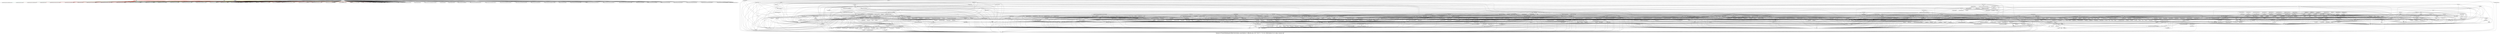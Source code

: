 digraph G {
graph [ fontsize = 36,
label = "/home/cs578user/Desktop/ArchRecOut/chukwa_me/chukwa-0._RELAX_java_2017-03-07_17_53_45_298/chukwa-0.4.0_relax_clusters.dot"];
	 "adaptor" -> "edu.berkeley.chukwa_xtrace" [color="red"];
	 "adaptor" -> "edu.berkeley.chukwa_xtrace" [color="red"];
	 "adaptor" -> "org.apache.hadoop.chukwa" [color="red"];
	 "adaptor" -> "org.apache.hadoop.chukwa" [color="red"];
	 "adaptor" -> "org.apache.hadoop.chukwa.analysis.salsa.fsm" [color="red"];
	 "adaptor" -> "org.apache.hadoop.chukwa.analysis.salsa.fsm" [color="red"];
	 "adaptor" -> "org.apache.hadoop.chukwa.analysis.salsa.fsm" [color="red"];
	 "adaptor" -> "org.apache.hadoop.chukwa.analysis.salsa.fsm" [color="red"];
	 "adaptor" -> "org.apache.hadoop.chukwa.analysis.salsa.visualization" [color="red"];
	 "adaptor" -> "org.apache.hadoop.chukwa.analysis.salsa.visualization" [color="red"];
	 "adaptor" -> "org.apache.hadoop.chukwa.database" [color="red"];
	 "adaptor" -> "org.apache.hadoop.chukwa.database" [color="red"];
	 "adaptor" -> "org.apache.hadoop.chukwa.database" [color="red"];
	 "adaptor" -> "org.apache.hadoop.chukwa.datacollection.adaptor" [color="red"];
	 "adaptor" -> "org.apache.hadoop.chukwa.datacollection.adaptor" [color="red"];
	 "adaptor" -> "org.apache.hadoop.chukwa.datacollection.adaptor" [color="red"];
	 "adaptor" -> "org.apache.hadoop.chukwa.datacollection.adaptor" [color="red"];
	 "adaptor" -> "org.apache.hadoop.chukwa.datacollection.adaptor" [color="red"];
	 "adaptor" -> "org.apache.hadoop.chukwa.datacollection.adaptor" [color="red"];
	 "adaptor" -> "org.apache.hadoop.chukwa.datacollection.adaptor" [color="red"];
	 "adaptor" -> "org.apache.hadoop.chukwa.datacollection.adaptor" [color="red"];
	 "adaptor" -> "org.apache.hadoop.chukwa.datacollection.adaptor" [color="red"];
	 "adaptor" -> "org.apache.hadoop.chukwa.datacollection.adaptor.filetailer" [color="red"];
	 "adaptor" -> "org.apache.hadoop.chukwa.datacollection.adaptor.filetailer" [color="red"];
	 "adaptor" -> "org.apache.hadoop.chukwa.datacollection.adaptor.filetailer" [color="red"];
	 "adaptor" -> "org.apache.hadoop.chukwa.datacollection.agent" [color="red"];
	 "adaptor" -> "org.apache.hadoop.chukwa.datacollection.agent" [color="red"];
	 "adaptor" -> "org.apache.hadoop.chukwa.datacollection.agent" [color="red"];
	 "adaptor" -> "org.apache.hadoop.chukwa.datacollection.agent" [color="red"];
	 "adaptor" -> "org.apache.hadoop.chukwa.datacollection.agent" [color="red"];
	 "adaptor" -> "org.apache.hadoop.chukwa.datacollection.agent" [color="red"];
	 "adaptor" -> "org.apache.hadoop.chukwa.datacollection.collector" [color="red"];
	 "adaptor" -> "org.apache.hadoop.chukwa.datacollection.collector.servlet" [color="red"];
	 "adaptor" -> "org.apache.hadoop.chukwa.datacollection.collector.servlet" [color="red"];
	 "adaptor" -> "org.apache.hadoop.chukwa.datacollection.controller" [color="red"];
	 "adaptor" -> "org.apache.hadoop.chukwa.datacollection.sender" [color="red"];
	 "adaptor" -> "org.apache.hadoop.chukwa.datacollection.sender" [color="red"];
	 "adaptor" -> "org.apache.hadoop.chukwa.datacollection.writer" [color="red"];
	 "adaptor" -> "org.apache.hadoop.chukwa.extraction" [color="red"];
	 "adaptor" -> "org.apache.hadoop.chukwa.extraction.archive" [color="red"];
	 "adaptor" -> "org.apache.hadoop.chukwa.extraction.demux" [color="red"];
	 "adaptor" -> "org.apache.hadoop.chukwa.extraction.demux" [color="red"];
	 "adaptor" -> "org.apache.hadoop.chukwa.extraction.demux.processor.mapper" [color="red"];
	 "adaptor" -> "org.apache.hadoop.chukwa.extraction.engine" [color="red"];
	 "adaptor" -> "org.apache.hadoop.chukwa.extraction.engine.datasource.record" [color="red"];
	 "adaptor" -> "org.apache.hadoop.chukwa.hicc" [color="red"];
	 "adaptor" -> "org.apache.hadoop.chukwa.inputtools.log4j" [color="red"];
	 "adaptor" -> "org.apache.hadoop.chukwa.inputtools.mdl" [color="red"];
	 "adaptor" -> "org.apache.hadoop.chukwa.rest.objects" [color="red"];
	 "adaptor" -> "org.apache.hadoop.chukwa.rest.objects" [color="red"];
	 "adaptor" -> "org.apache.hadoop.chukwa.rest.services" [color="red"];
	 "adaptor" -> "org.apache.hadoop.chukwa.util" [color="red"];
	 "adaptor" -> "org.apache.hadoop.chukwa.util" [color="red"];
	 "adaptor" -> "org.apache.hadoop.chukwa.util" [color="red"];
	 "adaptor" -> "org.apache.hadoop.metrics.spi" [color="red"];
	 "bean" -> "org.apache.hadoop.chukwa.analysis.salsa.fsm" [color="green"];
	 "bean" -> "org.apache.hadoop.chukwa.rest.bean" [color="green"];
	 "bean" -> "org.apache.hadoop.chukwa.rest.bean" [color="green"];
	 "bean" -> "org.apache.hadoop.chukwa.rest.bean" [color="green"];
	 "bean" -> "org.apache.hadoop.chukwa.rest.objects" [color="green"];
	 "graphics" -> "edu.berkeley.chukwa_xtrace" [color="yellow"];
	 "graphics" -> "org.apache.hadoop.chukwa" [color="yellow"];
	 "graphics" -> "org.apache.hadoop.chukwa.database" [color="yellow"];
	 "graphics" -> "org.apache.hadoop.chukwa.dataloader" [color="yellow"];
	 "graphics" -> "org.apache.hadoop.chukwa.extraction.archive" [color="yellow"];
	 "graphics" -> "org.apache.hadoop.chukwa.extraction.demux" [color="yellow"];
	 "graphics" -> "org.apache.hadoop.chukwa.extraction.demux" [color="yellow"];
	 "graphics" -> "org.apache.hadoop.chukwa.extraction.demux" [color="yellow"];
	 "graphics" -> "org.apache.hadoop.chukwa.hicc" [color="yellow"];
	 "graphics" -> "org.apache.hadoop.chukwa.hicc" [color="yellow"];
	 "graphics" -> "org.apache.hadoop.chukwa.rest.bean" [color="yellow"];
	 "graphics" -> "org.apache.hadoop.chukwa.rest.resource" [color="yellow"];
	 "io" -> "org.apache.hadoop.chukwa.analysis.salsa.fsm" [color="aquamarine"];
	 "io" -> "org.apache.hadoop.chukwa.datacollection.adaptor" [color="aquamarine"];
	 "io" -> "org.apache.hadoop.chukwa.datacollection.adaptor.filetailer" [color="aquamarine"];
	 "io" -> "org.apache.hadoop.chukwa.datacollection.adaptor.filetailer" [color="aquamarine"];
	 "io" -> "org.apache.hadoop.chukwa.datacollection.adaptor.filetailer" [color="aquamarine"];
	 "io" -> "org.apache.hadoop.chukwa.datacollection.agent" [color="aquamarine"];
	 "io" -> "org.apache.hadoop.chukwa.datacollection.writer" [color="aquamarine"];
	 "io" -> "org.apache.hadoop.chukwa.extraction.demux" [color="aquamarine"];
	 "io" -> "org.apache.hadoop.chukwa.hicc" [color="aquamarine"];
	 "io" -> "org.apache.hadoop.chukwa.inputtools.mdl" [color="aquamarine"];
	 "io" -> "org.apache.hadoop.chukwa.tools.backfilling" [color="aquamarine"];
	 "io" -> "org.apache.hadoop.chukwa.util" [color="aquamarine"];
	 "io" -> "org.apache.hadoop.chukwa.util" [color="aquamarine"];
	 "io" -> "org.apache.hadoop.chukwa.util" [color="aquamarine"];
	 "io" -> "org.apache.hadoop.chukwa.validationframework" [color="aquamarine"];
	 "io" -> "org.apache.hadoop.chukwa.validationframework.util" [color="aquamarine"];
	 "io" -> "org.apache.hadoop.chukwa.validationframework.util" [color="aquamarine"];
	 "no_match" -> "edu.berkeley.chukwa_xtrace" [color="black"];
	 "no_match" -> "org.apache.hadoop.chukwa" [color="black"];
	 "no_match" -> "org.apache.hadoop.chukwa" [color="black"];
	 "no_match" -> "org.apache.hadoop.chukwa" [color="black"];
	 "no_match" -> "org.apache.hadoop.chukwa" [color="black"];
	 "no_match" -> "org.apache.hadoop.chukwa" [color="black"];
	 "no_match" -> "org.apache.hadoop.chukwa" [color="black"];
	 "no_match" -> "org.apache.hadoop.chukwa" [color="black"];
	 "no_match" -> "org.apache.hadoop.chukwa" [color="black"];
	 "no_match" -> "org.apache.hadoop.chukwa" [color="black"];
	 "no_match" -> "org.apache.hadoop.chukwa" [color="black"];
	 "no_match" -> "org.apache.hadoop.chukwa" [color="black"];
	 "no_match" -> "org.apache.hadoop.chukwa" [color="black"];
	 "no_match" -> "org.apache.hadoop.chukwa" [color="black"];
	 "no_match" -> "org.apache.hadoop.chukwa" [color="black"];
	 "no_match" -> "org.apache.hadoop.chukwa.analysis.salsa.fsm" [color="black"];
	 "no_match" -> "org.apache.hadoop.chukwa.analysis.salsa.fsm" [color="black"];
	 "no_match" -> "org.apache.hadoop.chukwa.analysis.salsa.fsm" [color="black"];
	 "no_match" -> "org.apache.hadoop.chukwa.analysis.salsa.fsm" [color="black"];
	 "no_match" -> "org.apache.hadoop.chukwa.analysis.salsa.fsm" [color="black"];
	 "no_match" -> "org.apache.hadoop.chukwa.analysis.salsa.fsm" [color="black"];
	 "no_match" -> "org.apache.hadoop.chukwa.conf" [color="black"];
	 "no_match" -> "org.apache.hadoop.chukwa.database" [color="black"];
	 "no_match" -> "org.apache.hadoop.chukwa.database" [color="black"];
	 "no_match" -> "org.apache.hadoop.chukwa.database" [color="black"];
	 "no_match" -> "org.apache.hadoop.chukwa.database" [color="black"];
	 "no_match" -> "org.apache.hadoop.chukwa.database" [color="black"];
	 "no_match" -> "org.apache.hadoop.chukwa.database" [color="black"];
	 "no_match" -> "org.apache.hadoop.chukwa.database" [color="black"];
	 "no_match" -> "org.apache.hadoop.chukwa.database" [color="black"];
	 "no_match" -> "org.apache.hadoop.chukwa.database" [color="black"];
	 "no_match" -> "org.apache.hadoop.chukwa.database" [color="black"];
	 "no_match" -> "org.apache.hadoop.chukwa.datacollection" [color="black"];
	 "no_match" -> "org.apache.hadoop.chukwa.datacollection" [color="black"];
	 "no_match" -> "org.apache.hadoop.chukwa.datacollection" [color="black"];
	 "no_match" -> "org.apache.hadoop.chukwa.datacollection.adaptor" [color="black"];
	 "no_match" -> "org.apache.hadoop.chukwa.datacollection.adaptor" [color="black"];
	 "no_match" -> "org.apache.hadoop.chukwa.datacollection.adaptor" [color="black"];
	 "no_match" -> "org.apache.hadoop.chukwa.datacollection.adaptor" [color="black"];
	 "no_match" -> "org.apache.hadoop.chukwa.datacollection.adaptor" [color="black"];
	 "no_match" -> "org.apache.hadoop.chukwa.datacollection.adaptor" [color="black"];
	 "no_match" -> "org.apache.hadoop.chukwa.datacollection.adaptor" [color="black"];
	 "no_match" -> "org.apache.hadoop.chukwa.datacollection.adaptor" [color="black"];
	 "no_match" -> "org.apache.hadoop.chukwa.datacollection.adaptor.filetailer" [color="black"];
	 "no_match" -> "org.apache.hadoop.chukwa.datacollection.adaptor.filetailer" [color="black"];
	 "no_match" -> "org.apache.hadoop.chukwa.datacollection.adaptor.filetailer" [color="black"];
	 "no_match" -> "org.apache.hadoop.chukwa.datacollection.adaptor.filetailer" [color="black"];
	 "no_match" -> "org.apache.hadoop.chukwa.datacollection.adaptor.filetailer" [color="black"];
	 "no_match" -> "org.apache.hadoop.chukwa.datacollection.adaptor.filetailer" [color="black"];
	 "no_match" -> "org.apache.hadoop.chukwa.datacollection.adaptor.filetailer" [color="black"];
	 "no_match" -> "org.apache.hadoop.chukwa.datacollection.adaptor.filetailer" [color="black"];
	 "no_match" -> "org.apache.hadoop.chukwa.datacollection.adaptor.filetailer" [color="black"];
	 "no_match" -> "org.apache.hadoop.chukwa.datacollection.agent" [color="black"];
	 "no_match" -> "org.apache.hadoop.chukwa.datacollection.agent" [color="black"];
	 "no_match" -> "org.apache.hadoop.chukwa.datacollection.agent" [color="black"];
	 "no_match" -> "org.apache.hadoop.chukwa.datacollection.agent.metrics" [color="black"];
	 "no_match" -> "org.apache.hadoop.chukwa.datacollection.agent.metrics" [color="black"];
	 "no_match" -> "org.apache.hadoop.chukwa.datacollection.agent.metrics" [color="black"];
	 "no_match" -> "org.apache.hadoop.chukwa.datacollection.agent.metrics" [color="black"];
	 "no_match" -> "org.apache.hadoop.chukwa.datacollection.collector" [color="black"];
	 "no_match" -> "org.apache.hadoop.chukwa.datacollection.collector" [color="black"];
	 "no_match" -> "org.apache.hadoop.chukwa.datacollection.collector" [color="black"];
	 "no_match" -> "org.apache.hadoop.chukwa.datacollection.collector" [color="black"];
	 "no_match" -> "org.apache.hadoop.chukwa.datacollection.collector" [color="black"];
	 "no_match" -> "org.apache.hadoop.chukwa.datacollection.collector" [color="black"];
	 "no_match" -> "org.apache.hadoop.chukwa.datacollection.collector.servlet" [color="black"];
	 "no_match" -> "org.apache.hadoop.chukwa.datacollection.collector.servlet" [color="black"];
	 "no_match" -> "org.apache.hadoop.chukwa.datacollection.connector" [color="black"];
	 "no_match" -> "org.apache.hadoop.chukwa.datacollection.connector" [color="black"];
	 "no_match" -> "org.apache.hadoop.chukwa.datacollection.connector" [color="black"];
	 "no_match" -> "org.apache.hadoop.chukwa.datacollection.connector.http" [color="black"];
	 "no_match" -> "org.apache.hadoop.chukwa.datacollection.controller" [color="black"];
	 "no_match" -> "org.apache.hadoop.chukwa.datacollection.controller" [color="black"];
	 "no_match" -> "org.apache.hadoop.chukwa.datacollection.sender" [color="black"];
	 "no_match" -> "org.apache.hadoop.chukwa.datacollection.sender" [color="black"];
	 "no_match" -> "org.apache.hadoop.chukwa.datacollection.sender" [color="black"];
	 "no_match" -> "org.apache.hadoop.chukwa.datacollection.sender" [color="black"];
	 "no_match" -> "org.apache.hadoop.chukwa.datacollection.sender.metrics" [color="black"];
	 "no_match" -> "org.apache.hadoop.chukwa.datacollection.sender.metrics" [color="black"];
	 "no_match" -> "org.apache.hadoop.chukwa.datacollection.test" [color="black"];
	 "no_match" -> "org.apache.hadoop.chukwa.datacollection.test" [color="black"];
	 "no_match" -> "org.apache.hadoop.chukwa.datacollection.test" [color="black"];
	 "no_match" -> "org.apache.hadoop.chukwa.datacollection.test" [color="black"];
	 "no_match" -> "org.apache.hadoop.chukwa.datacollection.writer" [color="black"];
	 "no_match" -> "org.apache.hadoop.chukwa.datacollection.writer" [color="black"];
	 "no_match" -> "org.apache.hadoop.chukwa.datacollection.writer" [color="black"];
	 "no_match" -> "org.apache.hadoop.chukwa.datacollection.writer" [color="black"];
	 "no_match" -> "org.apache.hadoop.chukwa.datacollection.writer" [color="black"];
	 "no_match" -> "org.apache.hadoop.chukwa.datacollection.writer" [color="black"];
	 "no_match" -> "org.apache.hadoop.chukwa.datacollection.writer" [color="black"];
	 "no_match" -> "org.apache.hadoop.chukwa.datacollection.writer" [color="black"];
	 "no_match" -> "org.apache.hadoop.chukwa.datacollection.writer" [color="black"];
	 "no_match" -> "org.apache.hadoop.chukwa.datacollection.writer" [color="black"];
	 "no_match" -> "org.apache.hadoop.chukwa.datacollection.writer" [color="black"];
	 "no_match" -> "org.apache.hadoop.chukwa.datacollection.writer" [color="black"];
	 "no_match" -> "org.apache.hadoop.chukwa.datacollection.writer" [color="black"];
	 "no_match" -> "org.apache.hadoop.chukwa.datacollection.writer.localfs" [color="black"];
	 "no_match" -> "org.apache.hadoop.chukwa.datacollection.writer.localfs" [color="black"];
	 "no_match" -> "org.apache.hadoop.chukwa.dataloader" [color="black"];
	 "no_match" -> "org.apache.hadoop.chukwa.dataloader" [color="black"];
	 "no_match" -> "org.apache.hadoop.chukwa.dataloader" [color="black"];
	 "no_match" -> "org.apache.hadoop.chukwa.dataloader" [color="black"];
	 "no_match" -> "org.apache.hadoop.chukwa.dataloader" [color="black"];
	 "no_match" -> "org.apache.hadoop.chukwa.dataloader" [color="black"];
	 "no_match" -> "org.apache.hadoop.chukwa.datastore" [color="black"];
	 "no_match" -> "org.apache.hadoop.chukwa.datastore" [color="black"];
	 "no_match" -> "org.apache.hadoop.chukwa.datastore" [color="black"];
	 "no_match" -> "org.apache.hadoop.chukwa.extraction.archive" [color="black"];
	 "no_match" -> "org.apache.hadoop.chukwa.extraction.archive" [color="black"];
	 "no_match" -> "org.apache.hadoop.chukwa.extraction.archive" [color="black"];
	 "no_match" -> "org.apache.hadoop.chukwa.extraction.archive" [color="black"];
	 "no_match" -> "org.apache.hadoop.chukwa.extraction.archive" [color="black"];
	 "no_match" -> "org.apache.hadoop.chukwa.extraction.archive" [color="black"];
	 "no_match" -> "org.apache.hadoop.chukwa.extraction.archive" [color="black"];
	 "no_match" -> "org.apache.hadoop.chukwa.extraction.archive" [color="black"];
	 "no_match" -> "org.apache.hadoop.chukwa.extraction.archive" [color="black"];
	 "no_match" -> "org.apache.hadoop.chukwa.extraction.archive" [color="black"];
	 "no_match" -> "org.apache.hadoop.chukwa.extraction.demux" [color="black"];
	 "no_match" -> "org.apache.hadoop.chukwa.extraction.demux" [color="black"];
	 "no_match" -> "org.apache.hadoop.chukwa.extraction.demux" [color="black"];
	 "no_match" -> "org.apache.hadoop.chukwa.extraction.demux" [color="black"];
	 "no_match" -> "org.apache.hadoop.chukwa.extraction.demux" [color="black"];
	 "no_match" -> "org.apache.hadoop.chukwa.extraction.demux" [color="black"];
	 "no_match" -> "org.apache.hadoop.chukwa.extraction.demux" [color="black"];
	 "no_match" -> "org.apache.hadoop.chukwa.extraction.demux.processor" [color="black"];
	 "no_match" -> "org.apache.hadoop.chukwa.extraction.demux.processor" [color="black"];
	 "no_match" -> "org.apache.hadoop.chukwa.extraction.demux.processor.mapper" [color="black"];
	 "no_match" -> "org.apache.hadoop.chukwa.extraction.demux.processor.mapper" [color="black"];
	 "no_match" -> "org.apache.hadoop.chukwa.extraction.demux.processor.mapper" [color="black"];
	 "no_match" -> "org.apache.hadoop.chukwa.extraction.demux.processor.mapper" [color="black"];
	 "no_match" -> "org.apache.hadoop.chukwa.extraction.demux.processor.mapper" [color="black"];
	 "no_match" -> "org.apache.hadoop.chukwa.extraction.demux.processor.mapper" [color="black"];
	 "no_match" -> "org.apache.hadoop.chukwa.extraction.demux.processor.mapper" [color="black"];
	 "no_match" -> "org.apache.hadoop.chukwa.extraction.demux.processor.mapper" [color="black"];
	 "no_match" -> "org.apache.hadoop.chukwa.extraction.demux.processor.mapper" [color="black"];
	 "no_match" -> "org.apache.hadoop.chukwa.extraction.demux.processor.mapper" [color="black"];
	 "no_match" -> "org.apache.hadoop.chukwa.extraction.demux.processor.mapper" [color="black"];
	 "no_match" -> "org.apache.hadoop.chukwa.extraction.demux.processor.mapper" [color="black"];
	 "no_match" -> "org.apache.hadoop.chukwa.extraction.demux.processor.mapper" [color="black"];
	 "no_match" -> "org.apache.hadoop.chukwa.extraction.demux.processor.mapper" [color="black"];
	 "no_match" -> "org.apache.hadoop.chukwa.extraction.demux.processor.mapper" [color="black"];
	 "no_match" -> "org.apache.hadoop.chukwa.extraction.demux.processor.mapper" [color="black"];
	 "no_match" -> "org.apache.hadoop.chukwa.extraction.demux.processor.mapper" [color="black"];
	 "no_match" -> "org.apache.hadoop.chukwa.extraction.demux.processor.mapper" [color="black"];
	 "no_match" -> "org.apache.hadoop.chukwa.extraction.demux.processor.mapper" [color="black"];
	 "no_match" -> "org.apache.hadoop.chukwa.extraction.demux.processor.mapper" [color="black"];
	 "no_match" -> "org.apache.hadoop.chukwa.extraction.demux.processor.mapper" [color="black"];
	 "no_match" -> "org.apache.hadoop.chukwa.extraction.demux.processor.mapper" [color="black"];
	 "no_match" -> "org.apache.hadoop.chukwa.extraction.demux.processor.mapper" [color="black"];
	 "no_match" -> "org.apache.hadoop.chukwa.extraction.demux.processor.mapper" [color="black"];
	 "no_match" -> "org.apache.hadoop.chukwa.extraction.demux.processor.mapper" [color="black"];
	 "no_match" -> "org.apache.hadoop.chukwa.extraction.demux.processor.mapper" [color="black"];
	 "no_match" -> "org.apache.hadoop.chukwa.extraction.demux.processor.mapper" [color="black"];
	 "no_match" -> "org.apache.hadoop.chukwa.extraction.demux.processor.mapper" [color="black"];
	 "no_match" -> "org.apache.hadoop.chukwa.extraction.demux.processor.mapper" [color="black"];
	 "no_match" -> "org.apache.hadoop.chukwa.extraction.demux.processor.mapper" [color="black"];
	 "no_match" -> "org.apache.hadoop.chukwa.extraction.demux.processor.mapper" [color="black"];
	 "no_match" -> "org.apache.hadoop.chukwa.extraction.demux.processor.mapper" [color="black"];
	 "no_match" -> "org.apache.hadoop.chukwa.extraction.demux.processor.mapper" [color="black"];
	 "no_match" -> "org.apache.hadoop.chukwa.extraction.demux.processor.mapper" [color="black"];
	 "no_match" -> "org.apache.hadoop.chukwa.extraction.demux.processor.mapper" [color="black"];
	 "no_match" -> "org.apache.hadoop.chukwa.extraction.demux.processor.mapper" [color="black"];
	 "no_match" -> "org.apache.hadoop.chukwa.extraction.demux.processor.mapper" [color="black"];
	 "no_match" -> "org.apache.hadoop.chukwa.extraction.demux.processor.mapper" [color="black"];
	 "no_match" -> "org.apache.hadoop.chukwa.extraction.demux.processor.reducer" [color="black"];
	 "no_match" -> "org.apache.hadoop.chukwa.extraction.demux.processor.reducer" [color="black"];
	 "no_match" -> "org.apache.hadoop.chukwa.extraction.demux.processor.reducer" [color="black"];
	 "no_match" -> "org.apache.hadoop.chukwa.extraction.demux.processor.reducer" [color="black"];
	 "no_match" -> "org.apache.hadoop.chukwa.extraction.demux.processor.reducer" [color="black"];
	 "no_match" -> "org.apache.hadoop.chukwa.extraction.demux.processor.reducer" [color="black"];
	 "no_match" -> "org.apache.hadoop.chukwa.extraction.demux.processor.reducer" [color="black"];
	 "no_match" -> "org.apache.hadoop.chukwa.extraction.demux.processor.reducer" [color="black"];
	 "no_match" -> "org.apache.hadoop.chukwa.extraction.demux.processor.reducer" [color="black"];
	 "no_match" -> "org.apache.hadoop.chukwa.extraction.engine" [color="black"];
	 "no_match" -> "org.apache.hadoop.chukwa.extraction.engine" [color="black"];
	 "no_match" -> "org.apache.hadoop.chukwa.extraction.engine" [color="black"];
	 "no_match" -> "org.apache.hadoop.chukwa.extraction.engine" [color="black"];
	 "no_match" -> "org.apache.hadoop.chukwa.extraction.engine" [color="black"];
	 "no_match" -> "org.apache.hadoop.chukwa.extraction.engine" [color="black"];
	 "no_match" -> "org.apache.hadoop.chukwa.extraction.engine" [color="black"];
	 "no_match" -> "org.apache.hadoop.chukwa.extraction.engine" [color="black"];
	 "no_match" -> "org.apache.hadoop.chukwa.extraction.engine" [color="black"];
	 "no_match" -> "org.apache.hadoop.chukwa.extraction.engine.datasource" [color="black"];
	 "no_match" -> "org.apache.hadoop.chukwa.extraction.engine.datasource" [color="black"];
	 "no_match" -> "org.apache.hadoop.chukwa.extraction.engine.datasource" [color="black"];
	 "no_match" -> "org.apache.hadoop.chukwa.extraction.engine.datasource" [color="black"];
	 "no_match" -> "org.apache.hadoop.chukwa.extraction.engine.datasource.database" [color="black"];
	 "no_match" -> "org.apache.hadoop.chukwa.extraction.engine.datasource.record" [color="black"];
	 "no_match" -> "org.apache.hadoop.chukwa.extraction.engine.datasource.record" [color="black"];
	 "no_match" -> "org.apache.hadoop.chukwa.extraction.engine.datasource.record" [color="black"];
	 "no_match" -> "org.apache.hadoop.chukwa.extraction.engine.datasource.record" [color="black"];
	 "no_match" -> "org.apache.hadoop.chukwa.extraction.engine.datasource.record" [color="black"];
	 "no_match" -> "org.apache.hadoop.chukwa.hicc" [color="black"];
	 "no_match" -> "org.apache.hadoop.chukwa.hicc" [color="black"];
	 "no_match" -> "org.apache.hadoop.chukwa.hicc" [color="black"];
	 "no_match" -> "org.apache.hadoop.chukwa.hicc" [color="black"];
	 "no_match" -> "org.apache.hadoop.chukwa.hicc" [color="black"];
	 "no_match" -> "org.apache.hadoop.chukwa.hicc" [color="black"];
	 "no_match" -> "org.apache.hadoop.chukwa.hicc" [color="black"];
	 "no_match" -> "org.apache.hadoop.chukwa.hicc" [color="black"];
	 "no_match" -> "org.apache.hadoop.chukwa.hicc" [color="black"];
	 "no_match" -> "org.apache.hadoop.chukwa.hicc" [color="black"];
	 "no_match" -> "org.apache.hadoop.chukwa.hicc" [color="black"];
	 "no_match" -> "org.apache.hadoop.chukwa.hicc" [color="black"];
	 "no_match" -> "org.apache.hadoop.chukwa.hicc" [color="black"];
	 "no_match" -> "org.apache.hadoop.chukwa.inputtools" [color="black"];
	 "no_match" -> "org.apache.hadoop.chukwa.inputtools" [color="black"];
	 "no_match" -> "org.apache.hadoop.chukwa.inputtools" [color="black"];
	 "no_match" -> "org.apache.hadoop.chukwa.inputtools.hdfsusage" [color="black"];
	 "no_match" -> "org.apache.hadoop.chukwa.inputtools.hdfsusage" [color="black"];
	 "no_match" -> "org.apache.hadoop.chukwa.inputtools.hdfsusage" [color="black"];
	 "no_match" -> "org.apache.hadoop.chukwa.inputtools.hdfsusage" [color="black"];
	 "no_match" -> "org.apache.hadoop.chukwa.inputtools.hdfsusage" [color="black"];
	 "no_match" -> "org.apache.hadoop.chukwa.inputtools.hdfsusage" [color="black"];
	 "no_match" -> "org.apache.hadoop.chukwa.inputtools.jplugin" [color="black"];
	 "no_match" -> "org.apache.hadoop.chukwa.inputtools.jplugin" [color="black"];
	 "no_match" -> "org.apache.hadoop.chukwa.inputtools.jplugin" [color="black"];
	 "no_match" -> "org.apache.hadoop.chukwa.inputtools.jplugin" [color="black"];
	 "no_match" -> "org.apache.hadoop.chukwa.inputtools.jplugin" [color="black"];
	 "no_match" -> "org.apache.hadoop.chukwa.inputtools.jplugin" [color="black"];
	 "no_match" -> "org.apache.hadoop.chukwa.inputtools.log4j" [color="black"];
	 "no_match" -> "org.apache.hadoop.chukwa.inputtools.log4j" [color="black"];
	 "no_match" -> "org.apache.hadoop.chukwa.inputtools.log4j" [color="black"];
	 "no_match" -> "org.apache.hadoop.chukwa.inputtools.log4j" [color="black"];
	 "no_match" -> "org.apache.hadoop.chukwa.inputtools.log4j" [color="black"];
	 "no_match" -> "org.apache.hadoop.chukwa.inputtools.mdl" [color="black"];
	 "no_match" -> "org.apache.hadoop.chukwa.inputtools.mdl" [color="black"];
	 "no_match" -> "org.apache.hadoop.chukwa.inputtools.mdl" [color="black"];
	 "no_match" -> "org.apache.hadoop.chukwa.inputtools.mdl" [color="black"];
	 "no_match" -> "org.apache.hadoop.chukwa.inputtools.plugin" [color="black"];
	 "no_match" -> "org.apache.hadoop.chukwa.inputtools.plugin" [color="black"];
	 "no_match" -> "org.apache.hadoop.chukwa.inputtools.plugin.metrics" [color="black"];
	 "no_match" -> "org.apache.hadoop.chukwa.inputtools.plugin.metrics" [color="black"];
	 "no_match" -> "org.apache.hadoop.chukwa.inputtools.plugin.nodeactivity" [color="black"];
	 "no_match" -> "org.apache.hadoop.chukwa.inputtools.plugin.pbsnode" [color="black"];
	 "no_match" -> "org.apache.hadoop.chukwa.rest" [color="black"];
	 "no_match" -> "org.apache.hadoop.chukwa.rest" [color="black"];
	 "no_match" -> "org.apache.hadoop.chukwa.rest" [color="black"];
	 "no_match" -> "org.apache.hadoop.chukwa.rest" [color="black"];
	 "no_match" -> "org.apache.hadoop.chukwa.rest" [color="black"];
	 "no_match" -> "org.apache.hadoop.chukwa.rest" [color="black"];
	 "no_match" -> "org.apache.hadoop.chukwa.rest" [color="black"];
	 "no_match" -> "org.apache.hadoop.chukwa.rest" [color="black"];
	 "no_match" -> "org.apache.hadoop.chukwa.rest" [color="black"];
	 "no_match" -> "org.apache.hadoop.chukwa.rest" [color="black"];
	 "no_match" -> "org.apache.hadoop.chukwa.rest" [color="black"];
	 "no_match" -> "org.apache.hadoop.chukwa.rest" [color="black"];
	 "no_match" -> "org.apache.hadoop.chukwa.rest" [color="black"];
	 "no_match" -> "org.apache.hadoop.chukwa.rest" [color="black"];
	 "no_match" -> "org.apache.hadoop.chukwa.rest" [color="black"];
	 "no_match" -> "org.apache.hadoop.chukwa.rest.actions" [color="black"];
	 "no_match" -> "org.apache.hadoop.chukwa.rest.actions" [color="black"];
	 "no_match" -> "org.apache.hadoop.chukwa.rest.actions" [color="black"];
	 "no_match" -> "org.apache.hadoop.chukwa.rest.actions" [color="black"];
	 "no_match" -> "org.apache.hadoop.chukwa.rest.actions" [color="black"];
	 "no_match" -> "org.apache.hadoop.chukwa.rest.actions" [color="black"];
	 "no_match" -> "org.apache.hadoop.chukwa.rest.actions" [color="black"];
	 "no_match" -> "org.apache.hadoop.chukwa.rest.actions" [color="black"];
	 "no_match" -> "org.apache.hadoop.chukwa.rest.actions" [color="black"];
	 "no_match" -> "org.apache.hadoop.chukwa.rest.actions" [color="black"];
	 "no_match" -> "org.apache.hadoop.chukwa.rest.actions" [color="black"];
	 "no_match" -> "org.apache.hadoop.chukwa.rest.actions" [color="black"];
	 "no_match" -> "org.apache.hadoop.chukwa.rest.actions" [color="black"];
	 "no_match" -> "org.apache.hadoop.chukwa.rest.actions" [color="black"];
	 "no_match" -> "org.apache.hadoop.chukwa.rest.actions" [color="black"];
	 "no_match" -> "org.apache.hadoop.chukwa.rest.actions" [color="black"];
	 "no_match" -> "org.apache.hadoop.chukwa.rest.actions" [color="black"];
	 "no_match" -> "org.apache.hadoop.chukwa.rest.bean" [color="black"];
	 "no_match" -> "org.apache.hadoop.chukwa.rest.bean" [color="black"];
	 "no_match" -> "org.apache.hadoop.chukwa.rest.bean" [color="black"];
	 "no_match" -> "org.apache.hadoop.chukwa.rest.bean" [color="black"];
	 "no_match" -> "org.apache.hadoop.chukwa.rest.bean" [color="black"];
	 "no_match" -> "org.apache.hadoop.chukwa.rest.bean" [color="black"];
	 "no_match" -> "org.apache.hadoop.chukwa.rest.bean" [color="black"];
	 "no_match" -> "org.apache.hadoop.chukwa.rest.bean" [color="black"];
	 "no_match" -> "org.apache.hadoop.chukwa.rest.objects" [color="black"];
	 "no_match" -> "org.apache.hadoop.chukwa.rest.objects" [color="black"];
	 "no_match" -> "org.apache.hadoop.chukwa.rest.objects" [color="black"];
	 "no_match" -> "org.apache.hadoop.chukwa.rest.objects" [color="black"];
	 "no_match" -> "org.apache.hadoop.chukwa.rest.objects" [color="black"];
	 "no_match" -> "org.apache.hadoop.chukwa.rest.objects" [color="black"];
	 "no_match" -> "org.apache.hadoop.chukwa.rest.objects" [color="black"];
	 "no_match" -> "org.apache.hadoop.chukwa.rest.objects" [color="black"];
	 "no_match" -> "org.apache.hadoop.chukwa.rest.objects" [color="black"];
	 "no_match" -> "org.apache.hadoop.chukwa.rest.objects" [color="black"];
	 "no_match" -> "org.apache.hadoop.chukwa.rest.objects" [color="black"];
	 "no_match" -> "org.apache.hadoop.chukwa.rest.objects" [color="black"];
	 "no_match" -> "org.apache.hadoop.chukwa.rest.resource" [color="black"];
	 "no_match" -> "org.apache.hadoop.chukwa.rest.resource" [color="black"];
	 "no_match" -> "org.apache.hadoop.chukwa.rest.resource" [color="black"];
	 "no_match" -> "org.apache.hadoop.chukwa.rest.resource" [color="black"];
	 "no_match" -> "org.apache.hadoop.chukwa.rest.resource" [color="black"];
	 "no_match" -> "org.apache.hadoop.chukwa.rest.resource" [color="black"];
	 "no_match" -> "org.apache.hadoop.chukwa.rest.resource" [color="black"];
	 "no_match" -> "org.apache.hadoop.chukwa.rest.resource" [color="black"];
	 "no_match" -> "org.apache.hadoop.chukwa.rest.resource" [color="black"];
	 "no_match" -> "org.apache.hadoop.chukwa.rest.resource" [color="black"];
	 "no_match" -> "org.apache.hadoop.chukwa.rest.services" [color="black"];
	 "no_match" -> "org.apache.hadoop.chukwa.rest.services" [color="black"];
	 "no_match" -> "org.apache.hadoop.chukwa.rest.services" [color="black"];
	 "no_match" -> "org.apache.hadoop.chukwa.rest.services" [color="black"];
	 "no_match" -> "org.apache.hadoop.chukwa.rest.services" [color="black"];
	 "no_match" -> "org.apache.hadoop.chukwa.rest.services" [color="black"];
	 "no_match" -> "org.apache.hadoop.chukwa.rest.services" [color="black"];
	 "no_match" -> "org.apache.hadoop.chukwa.rest.services" [color="black"];
	 "no_match" -> "org.apache.hadoop.chukwa.rest.services" [color="black"];
	 "no_match" -> "org.apache.hadoop.chukwa.rest.services" [color="black"];
	 "no_match" -> "org.apache.hadoop.chukwa.rest.services" [color="black"];
	 "no_match" -> "org.apache.hadoop.chukwa.rest.services" [color="black"];
	 "no_match" -> "org.apache.hadoop.chukwa.rest.services" [color="black"];
	 "no_match" -> "org.apache.hadoop.chukwa.rest.services" [color="black"];
	 "no_match" -> "org.apache.hadoop.chukwa.rest.services" [color="black"];
	 "no_match" -> "org.apache.hadoop.chukwa.tools" [color="black"];
	 "no_match" -> "org.apache.hadoop.chukwa.tools.backfilling" [color="black"];
	 "no_match" -> "org.apache.hadoop.chukwa.tools.backfilling" [color="black"];
	 "no_match" -> "org.apache.hadoop.chukwa.util" [color="black"];
	 "no_match" -> "org.apache.hadoop.chukwa.util" [color="black"];
	 "no_match" -> "org.apache.hadoop.chukwa.util" [color="black"];
	 "no_match" -> "org.apache.hadoop.chukwa.util" [color="black"];
	 "no_match" -> "org.apache.hadoop.chukwa.util" [color="black"];
	 "no_match" -> "org.apache.hadoop.chukwa.util" [color="black"];
	 "no_match" -> "org.apache.hadoop.chukwa.util" [color="black"];
	 "no_match" -> "org.apache.hadoop.chukwa.util" [color="black"];
	 "no_match" -> "org.apache.hadoop.chukwa.util" [color="black"];
	 "no_match" -> "org.apache.hadoop.chukwa.util" [color="black"];
	 "no_match" -> "org.apache.hadoop.chukwa.util" [color="black"];
	 "no_match" -> "org.apache.hadoop.chukwa.util" [color="black"];
	 "no_match" -> "org.apache.hadoop.chukwa.util" [color="black"];
	 "no_match" -> "org.apache.hadoop.chukwa.util" [color="black"];
	 "no_match" -> "org.apache.hadoop.chukwa.util" [color="black"];
	 "no_match" -> "org.apache.hadoop.chukwa.util" [color="black"];
	 "no_match" -> "org.apache.hadoop.chukwa.util" [color="black"];
	 "no_match" -> "org.apache.hadoop.chukwa.util" [color="black"];
	 "no_match" -> "org.apache.hadoop.chukwa.util" [color="black"];
	 "no_match" -> "org.apache.hadoop.chukwa.util" [color="black"];
	 "no_match" -> "org.apache.hadoop.chukwa.util" [color="black"];
	 "no_match" -> "org.apache.hadoop.chukwa.util" [color="black"];
	 "no_match" -> "org.apache.hadoop.chukwa.validationframework" [color="black"];
	 "no_match" -> "org.apache.hadoop.chukwa.validationframework.interceptor" [color="black"];
	 "no_match" -> "org.apache.hadoop.chukwa.validationframework.interceptor" [color="black"];
	 "no_match" -> "org.apache.hadoop.chukwa.validationframework.interceptor" [color="black"];
	 "no_match" -> "org.apache.hadoop.mapred" [color="black"];
	 "AbstractAdaptor" -> "Adaptor";
	 "AbstractAdaptor" -> "AdaptorException";
	 "AbstractAdaptor" -> "AdaptorManager";
	 "AbstractAdaptor" -> "AdaptorShutdownPolicy";
	 "AbstractAdaptor" -> "ChunkReceiver";
	 "AbstractMetricsContext" -> "AbstractMetricsContext#1";
	 "AbstractMetricsContext" -> "AbstractMetricsContext#MetricMap";
	 "AbstractMetricsContext" -> "AbstractMetricsContext#RecordMap";
	 "AbstractMetricsContext" -> "AbstractMetricsContext#TagMap";
	 "AbstractMetricsContext" -> "ContextFactory";
	 "AbstractMetricsContext" -> "MetricValue";
	 "AbstractMetricsContext" -> "MetricsContext";
	 "AbstractMetricsContext" -> "MetricsException";
	 "AbstractMetricsContext" -> "MetricsRecord";
	 "AbstractMetricsContext" -> "MetricsRecordImpl";
	 "AbstractMetricsContext" -> "OutputRecord";
	 "AbstractMetricsContext" -> "Updater";
	 "AbstractMetricsContext#1" -> "AbstractMetricsContext";
	 "AbstractMetricsContext#MetricMap" -> "AbstractMetricsContext";
	 "AbstractMetricsContext#RecordMap" -> "AbstractMetricsContext";
	 "AbstractMetricsContext#RecordMap" -> "AbstractMetricsContext#MetricMap";
	 "AbstractMetricsContext#RecordMap" -> "AbstractMetricsContext#TagMap";
	 "AbstractMetricsContext#TagMap" -> "AbstractMetricsContext";
	 "AbstractProcessor" -> "ChukwaArchiveKey";
	 "AbstractProcessor" -> "ChukwaRecord";
	 "AbstractProcessor" -> "ChukwaRecordKey";
	 "AbstractProcessor" -> "Chunk";
	 "AbstractProcessor" -> "ChunkSaver";
	 "AbstractProcessor" -> "Logger";
	 "AbstractProcessor" -> "MapProcessor";
	 "AbstractProcessor" -> "OutputCollector";
	 "AbstractProcessor" -> "RecordConstants";
	 "AbstractProcessor" -> "Reporter";
	 "AbstractWrapper" -> "Adaptor";
	 "AbstractWrapper" -> "AdaptorException";
	 "AbstractWrapper" -> "AdaptorFactory";
	 "AbstractWrapper" -> "AdaptorManager";
	 "AbstractWrapper" -> "AdaptorShutdownPolicy";
	 "AbstractWrapper" -> "Chunk";
	 "AbstractWrapper" -> "ChunkReceiver";
	 "AbstractWrapper" -> "NotifyOnCommitAdaptor";
	 "Adaptor" -> "AdaptorException";
	 "Adaptor" -> "AdaptorManager";
	 "Adaptor" -> "AdaptorShutdownPolicy";
	 "Adaptor" -> "ChunkReceiver";
	 "AdaptorFactory" -> "Adaptor";
	 "AdaptorFactory" -> "ChukwaAgent";
	 "AdaptorFactory" -> "Logger";
	 "AdaptorManager" -> "Adaptor";
	 "AdaptorManager" -> "AdaptorManager#1";
	 "AdaptorManager" -> "AdaptorShutdownPolicy";
	 "AdaptorManager" -> "Configuration";
	 "AdaptorManager#1" -> "Adaptor";
	 "AdaptorManager#1" -> "AdaptorManager";
	 "AdaptorManager#1" -> "AdaptorShutdownPolicy";
	 "AdaptorManager#1" -> "Configuration";
	 "AdaptorResetThread" -> "Adaptor";
	 "AdaptorResetThread" -> "AdaptorResetThread#AdaptorStat";
	 "AdaptorResetThread" -> "AdaptorShutdownPolicy";
	 "AdaptorResetThread" -> "ChukwaAgent";
	 "AdaptorResetThread" -> "ChukwaAgent#Offset";
	 "AdaptorResetThread" -> "ChukwaHttpSender";
	 "AdaptorResetThread" -> "ChukwaHttpSender#CommitListEntry";
	 "AdaptorResetThread" -> "Configuration";
	 "AdaptorResetThread" -> "Logger";
	 "AdaptorResetThread#AdaptorStat" -> "AdaptorResetThread";
	 "AgentActivityMBean" -> "MBeanUtil";
	 "AgentActivityMBean" -> "MetricsDynamicMBeanBase";
	 "AgentActivityMBean" -> "MetricsRegistry";
	 "AgentControlSocketListener" -> "AgentControlSocketListener#ListenThread";
	 "AgentControlSocketListener" -> "ChukwaAgent";
	 "AgentControlSocketListener" -> "Configuration";
	 "AgentControlSocketListener" -> "Logger";
	 "AgentControlSocketListener#ListenThread" -> "AdaptorException";
	 "AgentControlSocketListener#ListenThread" -> "AdaptorShutdownPolicy";
	 "AgentControlSocketListener#ListenThread" -> "AgentControlSocketListener";
	 "AgentControlSocketListener#ListenThread" -> "ChukwaAgent";
	 "AgentControlSocketListener#ListenThread" -> "Connector";
	 "AgentControlSocketListener#ListenThread" -> "Logger";
	 "AgentMetrics" -> "AgentActivityMBean";
	 "AgentMetrics" -> "MetricsBase";
	 "AgentMetrics" -> "MetricsContext";
	 "AgentMetrics" -> "MetricsIntValue";
	 "AgentMetrics" -> "MetricsRecord";
	 "AgentMetrics" -> "MetricsRegistry";
	 "AgentMetrics" -> "MetricsTimeVaryingInt";
	 "AgentMetrics" -> "MetricsUtil";
	 "AgentMetrics" -> "Updater";
	 "Aggregator" -> "DatabaseWriter";
	 "Aggregator" -> "Log";
	 "Aggregator" -> "LogFactory";
	 "Aggregator" -> "Macro";
	 "AsyncAckSender" -> "Adaptor";
	 "AsyncAckSender" -> "AdaptorResetThread";
	 "AsyncAckSender" -> "AsyncAckSender#CommitPollThread";
	 "AsyncAckSender" -> "AsyncAckSender#DelayedCommit";
	 "AsyncAckSender" -> "ChukwaAgent";
	 "AsyncAckSender" -> "ChukwaHttpSender";
	 "AsyncAckSender" -> "ChukwaHttpSender#CommitListEntry";
	 "AsyncAckSender" -> "Configuration";
	 "AsyncAckSender" -> "DataFactory";
	 "AsyncAckSender" -> "HttpMethodBase";
	 "AsyncAckSender" -> "Logger";
	 "AsyncAckSender" -> "PostMethod";
	 "AsyncAckSender" -> "RetryListOfCollectors";
	 "AsyncAckSender#CommitPollThread" -> "Adaptor";
	 "AsyncAckSender#CommitPollThread" -> "AdaptorResetThread";
	 "AsyncAckSender#CommitPollThread" -> "AsyncAckSender";
	 "AsyncAckSender#CommitPollThread" -> "AsyncAckSender#DelayedCommit";
	 "AsyncAckSender#CommitPollThread" -> "ChukwaAgent";
	 "AsyncAckSender#CommitPollThread" -> "ChukwaAgent#Offset";
	 "AsyncAckSender#CommitPollThread" -> "ChukwaHttpSender";
	 "AsyncAckSender#CommitPollThread" -> "Configuration";
	 "AsyncAckSender#CommitPollThread" -> "GetMethod";
	 "AsyncAckSender#CommitPollThread" -> "HttpMethodBase";
	 "AsyncAckSender#CommitPollThread" -> "Logger";
	 "AsyncAckSender#DelayedCommit" -> "Adaptor";
	 "AsyncAckSender#DelayedCommit" -> "AsyncAckSender";
	 "AsyncAckSender#DelayedCommit" -> "ChukwaHttpSender";
	 "AsyncAckSender#DelayedCommit" -> "ChukwaHttpSender#CommitListEntry";
	 "BackfillingLoader" -> "Adaptor";
	 "BackfillingLoader" -> "AdaptorException";
	 "BackfillingLoader" -> "AdaptorFactory";
	 "BackfillingLoader" -> "AdaptorManager";
	 "BackfillingLoader" -> "AdaptorShutdownPolicy";
	 "BackfillingLoader" -> "ChukwaConfiguration";
	 "BackfillingLoader" -> "ChunkImpl";
	 "BackfillingLoader" -> "ChunkQueue";
	 "BackfillingLoader" -> "ChunkReceiver";
	 "BackfillingLoader" -> "Configuration";
	 "BackfillingLoader" -> "Connector";
	 "BackfillingLoader" -> "DataFactory";
	 "BackfillingLoader" -> "Logger";
	 "BackfillingLoader" -> "QueueToWriterConnector";
	 "CatalogBean" -> "Log";
	 "CatalogBean" -> "LogFactory";
	 "CatalogBean" -> "WidgetBean";
	 "CategoryBean" -> "Log";
	 "CategoryBean" -> "LogFactory";
	 "CharFileTailingAdaptorUTF8" -> "Adaptor";
	 "CharFileTailingAdaptorUTF8" -> "Chunk";
	 "CharFileTailingAdaptorUTF8" -> "ChunkImpl";
	 "CharFileTailingAdaptorUTF8" -> "ChunkReceiver";
	 "CharFileTailingAdaptorUTF8" -> "FileTailingAdaptor";
	 "CharFileTailingAdaptorUTF8NewLineEscaped" -> "Adaptor";
	 "CharFileTailingAdaptorUTF8NewLineEscaped" -> "Chunk";
	 "CharFileTailingAdaptorUTF8NewLineEscaped" -> "ChunkImpl";
	 "CharFileTailingAdaptorUTF8NewLineEscaped" -> "ChunkReceiver";
	 "CharFileTailingAdaptorUTF8NewLineEscaped" -> "FileTailingAdaptor";
	 "CharFileTailingAdaptorUTF8NewLineEscaped" -> "RecordConstants";
	 "Chart" -> "ColorPicker";
	 "Chart" -> "XssFilter";
	 "ChukwaAgent" -> "Adaptor";
	 "ChukwaAgent" -> "AdaptorException";
	 "ChukwaAgent" -> "AdaptorFactory";
	 "ChukwaAgent" -> "AdaptorManager";
	 "ChukwaAgent" -> "AdaptorNamingUtils";
	 "ChukwaAgent" -> "AdaptorShutdownPolicy";
	 "ChukwaAgent" -> "AgentControlSocketListener";
	 "ChukwaAgent" -> "AgentMetrics";
	 "ChukwaAgent" -> "ChukwaAgent#1";
	 "ChukwaAgent" -> "ChukwaAgent#AlreadyRunningException";
	 "ChukwaAgent" -> "ChukwaAgent#CheckpointTask";
	 "ChukwaAgent" -> "ChukwaAgent#Offset";
	 "ChukwaAgent" -> "ChunkQueue";
	 "ChukwaAgent" -> "ChunkReceiver";
	 "ChukwaAgent" -> "Configuration";
	 "ChukwaAgent" -> "Connector";
	 "ChukwaAgent" -> "ConsoleOutConnector";
	 "ChukwaAgent" -> "DaemonWatcher";
	 "ChukwaAgent" -> "DataFactory";
	 "ChukwaAgent" -> "HttpConnector";
	 "ChukwaAgent" -> "Logger";
	 "ChukwaAgent" -> "MetricsIntValue";
	 "ChukwaAgent" -> "MetricsTimeVaryingInt";
	 "ChukwaAgent" -> "NotifyOnCommitAdaptor";
	 "ChukwaAgent" -> "Path";
	 "ChukwaAgent#1" -> "ChukwaAgent";
	 "ChukwaAgent#AlreadyRunningException" -> "ChukwaAgent";
	 "ChukwaAgent#CheckpointTask" -> "ChukwaAgent";
	 "ChukwaAgent#CheckpointTask" -> "ChukwaAgent#1";
	 "ChukwaAgent#CheckpointTask" -> "Logger";
	 "ChukwaAgent#Offset" -> "ChukwaAgent";
	 "ChukwaAgentController" -> "ChukwaAgentController#Adaptor";
	 "ChukwaAgentController" -> "ChukwaAgentController#AddAdaptorTask";
	 "ChukwaAgentController" -> "Logger";
	 "ChukwaAgentController#Adaptor" -> "ChukwaAgentController";
	 "ChukwaAgentController#Adaptor" -> "Logger";
	 "ChukwaAgentController#AddAdaptorTask" -> "ChukwaAgentController";
	 "ChukwaAgentController#AddAdaptorTask" -> "Logger";
	 "ChukwaArchiveBuilder" -> "ChukwaArchiveBuilder#UniqueKeyReduce";
	 "ChukwaArchiveBuilder" -> "ChukwaArchiveDailyOutputFormat";
	 "ChukwaArchiveBuilder" -> "ChukwaArchiveDailyPartitioner";
	 "ChukwaArchiveBuilder" -> "ChukwaArchiveDataTypeOutputFormat";
	 "ChukwaArchiveBuilder" -> "ChukwaArchiveDataTypePartitioner";
	 "ChukwaArchiveBuilder" -> "ChukwaArchiveHourlyOutputFormat";
	 "ChukwaArchiveBuilder" -> "ChukwaArchiveHourlyPartitioner";
	 "ChukwaArchiveBuilder" -> "ChukwaArchiveKey";
	 "ChukwaArchiveBuilder" -> "ChukwaArchiveStreamNameOutputFormat";
	 "ChukwaArchiveBuilder" -> "ChukwaArchiveStreamNamePartitioner";
	 "ChukwaArchiveBuilder" -> "ChukwaConfiguration";
	 "ChukwaArchiveBuilder" -> "ChunkImpl";
	 "ChukwaArchiveBuilder" -> "Configuration";
	 "ChukwaArchiveBuilder" -> "Configured";
	 "ChukwaArchiveBuilder" -> "FileInputFormat";
	 "ChukwaArchiveBuilder" -> "FileOutputFormat";
	 "ChukwaArchiveBuilder" -> "IdentityMapper";
	 "ChukwaArchiveBuilder" -> "JobClient";
	 "ChukwaArchiveBuilder" -> "JobConf";
	 "ChukwaArchiveBuilder" -> "Logger";
	 "ChukwaArchiveBuilder" -> "Path";
	 "ChukwaArchiveBuilder" -> "RunningJob";
	 "ChukwaArchiveBuilder" -> "SequenceFileInputFormat";
	 "ChukwaArchiveBuilder" -> "Tool";
	 "ChukwaArchiveBuilder" -> "ToolRunner";
	 "ChukwaArchiveBuilder#UniqueKeyReduce" -> "ChukwaArchiveBuilder";
	 "ChukwaArchiveBuilder#UniqueKeyReduce" -> "ChukwaArchiveKey";
	 "ChukwaArchiveBuilder#UniqueKeyReduce" -> "ChunkImpl";
	 "ChukwaArchiveBuilder#UniqueKeyReduce" -> "MapReduceBase";
	 "ChukwaArchiveBuilder#UniqueKeyReduce" -> "OutputCollector";
	 "ChukwaArchiveBuilder#UniqueKeyReduce" -> "Reducer";
	 "ChukwaArchiveBuilder#UniqueKeyReduce" -> "Reporter";
	 "ChukwaArchiveDailyOutputFormat" -> "ChukwaArchiveKey";
	 "ChukwaArchiveDailyOutputFormat" -> "ChunkImpl";
	 "ChukwaArchiveDailyOutputFormat" -> "Logger";
	 "ChukwaArchiveDailyOutputFormat" -> "MultipleSequenceFileOutputFormat";
	 "ChukwaArchiveDailyPartitioner" -> "ChukwaArchiveKey";
	 "ChukwaArchiveDailyPartitioner" -> "ChunkImpl";
	 "ChukwaArchiveDailyPartitioner" -> "JobConf";
	 "ChukwaArchiveDailyPartitioner" -> "Partitioner";
	 "ChukwaArchiveDataTypeOutputFormat" -> "ChukwaArchiveKey";
	 "ChukwaArchiveDataTypeOutputFormat" -> "Chunk";
	 "ChukwaArchiveDataTypeOutputFormat" -> "ChunkImpl";
	 "ChukwaArchiveDataTypeOutputFormat" -> "FileSystem";
	 "ChukwaArchiveDataTypeOutputFormat" -> "JobConf";
	 "ChukwaArchiveDataTypeOutputFormat" -> "Logger";
	 "ChukwaArchiveDataTypeOutputFormat" -> "MultipleSequenceFileOutputFormat";
	 "ChukwaArchiveDataTypeOutputFormat" -> "Progressable";
	 "ChukwaArchiveDataTypeOutputFormat" -> "RecordUtil";
	 "ChukwaArchiveDataTypeOutputFormat" -> "RecordWriter";
	 "ChukwaArchiveDataTypePartitioner" -> "ChukwaArchiveKey";
	 "ChukwaArchiveDataTypePartitioner" -> "Chunk";
	 "ChukwaArchiveDataTypePartitioner" -> "ChunkImpl";
	 "ChukwaArchiveDataTypePartitioner" -> "JobConf";
	 "ChukwaArchiveDataTypePartitioner" -> "Partitioner";
	 "ChukwaArchiveDataTypePartitioner" -> "RecordUtil";
	 "ChukwaArchiveHourlyOutputFormat" -> "ChukwaArchiveKey";
	 "ChukwaArchiveHourlyOutputFormat" -> "ChunkImpl";
	 "ChukwaArchiveHourlyOutputFormat" -> "Logger";
	 "ChukwaArchiveHourlyOutputFormat" -> "MultipleSequenceFileOutputFormat";
	 "ChukwaArchiveHourlyPartitioner" -> "ChukwaArchiveKey";
	 "ChukwaArchiveHourlyPartitioner" -> "ChunkImpl";
	 "ChukwaArchiveHourlyPartitioner" -> "JobConf";
	 "ChukwaArchiveHourlyPartitioner" -> "Partitioner";
	 "ChukwaArchiveKey" -> "ChukwaArchiveKey#Comparator";
	 "ChukwaArchiveKey" -> "FieldTypeInfo";
	 "ChukwaArchiveKey" -> "Record";
	 "ChukwaArchiveKey" -> "RecordComparator";
	 "ChukwaArchiveKey" -> "RecordInput";
	 "ChukwaArchiveKey" -> "RecordOutput";
	 "ChukwaArchiveKey" -> "RecordTypeInfo";
	 "ChukwaArchiveKey" -> "TypeID";
	 "ChukwaArchiveKey" -> "Utils";
	 "ChukwaArchiveKey#Comparator" -> "ChukwaArchiveKey";
	 "ChukwaArchiveKey#Comparator" -> "RecordComparator";
	 "ChukwaArchiveKey#Comparator" -> "Utils";
	 "ChukwaArchiveManager" -> "CHUKWA_CONSTANT";
	 "ChukwaArchiveManager" -> "ChukwaArchiveBuilder";
	 "ChukwaArchiveManager" -> "ChukwaConfiguration";
	 "ChukwaArchiveManager" -> "Configuration";
	 "ChukwaArchiveManager" -> "DaemonWatcher";
	 "ChukwaArchiveManager" -> "FileStatus";
	 "ChukwaArchiveManager" -> "FileSystem";
	 "ChukwaArchiveManager" -> "Logger";
	 "ChukwaArchiveManager" -> "Path";
	 "ChukwaArchiveManager" -> "Tool";
	 "ChukwaArchiveManager" -> "ToolRunner";
	 "ChukwaArchiveStreamNameOutputFormat" -> "ChukwaArchiveKey";
	 "ChukwaArchiveStreamNameOutputFormat" -> "ChunkImpl";
	 "ChukwaArchiveStreamNameOutputFormat" -> "MultipleSequenceFileOutputFormat";
	 "ChukwaArchiveStreamNamePartitioner" -> "ChukwaArchiveKey";
	 "ChukwaArchiveStreamNamePartitioner" -> "ChunkImpl";
	 "ChukwaArchiveStreamNamePartitioner" -> "JobConf";
	 "ChukwaArchiveStreamNamePartitioner" -> "Partitioner";
	 "ChukwaConfiguration" -> "Configuration";
	 "ChukwaConfiguration" -> "Logger";
	 "ChukwaConfiguration" -> "Path";
	 "ChukwaDSInternalResult" -> "ChukwaRecordKey";
	 "ChukwaDSInternalResult" -> "Record";
	 "ChukwaDailyRollingFileAppender" -> "AdaptorNamingUtils";
	 "ChukwaDailyRollingFileAppender" -> "ChukwaAgentController";
	 "ChukwaDailyRollingFileAppender" -> "ChukwaDailyRollingFileAppender#LogFilter";
	 "ChukwaDailyRollingFileAppender" -> "ClientFinalizer";
	 "ChukwaDailyRollingFileAppender" -> "ErrorHandler";
	 "ChukwaDailyRollingFileAppender" -> "FileAppender";
	 "ChukwaDailyRollingFileAppender" -> "Layout";
	 "ChukwaDailyRollingFileAppender" -> "LogLog";
	 "ChukwaDailyRollingFileAppender" -> "Logger";
	 "ChukwaDailyRollingFileAppender" -> "LoggingEvent";
	 "ChukwaDailyRollingFileAppender" -> "QuietWriter";
	 "ChukwaDailyRollingFileAppender" -> "RecordConstants";
	 "ChukwaDailyRollingFileAppender" -> "RollingCalendar";
	 "ChukwaDailyRollingFileAppender#LogFilter" -> "ChukwaDailyRollingFileAppender";
	 "ChukwaFileParser" -> "ChukwaRecord";
	 "ChukwaFileParser" -> "FSDataInputStream";
	 "ChukwaFileParser" -> "FileSystem";
	 "ChukwaFileParser" -> "MalformedFileFormat";
	 "ChukwaFileParser" -> "Path";
	 "ChukwaFileParser" -> "Record";
	 "ChukwaHttpSender" -> "Adaptor";
	 "ChukwaHttpSender" -> "ChukwaHttpSender#1";
	 "ChukwaHttpSender" -> "ChukwaHttpSender#BuffersRequestEntity";
	 "ChukwaHttpSender" -> "ChukwaHttpSender#CommitListEntry";
	 "ChukwaHttpSender" -> "ChukwaSender";
	 "ChukwaHttpSender" -> "Chunk";
	 "ChukwaHttpSender" -> "Configuration";
	 "ChukwaHttpSender" -> "DataOutputBuffer";
	 "ChukwaHttpSender" -> "HttpClient";
	 "ChukwaHttpSender" -> "HttpConnectionManager";
	 "ChukwaHttpSender" -> "HttpException";
	 "ChukwaHttpSender" -> "HttpMethod";
	 "ChukwaHttpSender" -> "HttpMethodBase";
	 "ChukwaHttpSender" -> "HttpMethodParams";
	 "ChukwaHttpSender" -> "HttpSenderMetrics";
	 "ChukwaHttpSender" -> "Logger";
	 "ChukwaHttpSender" -> "MetricsTimeVaryingInt";
	 "ChukwaHttpSender" -> "MultiThreadedHttpConnectionManager";
	 "ChukwaHttpSender" -> "PostMethod";
	 "ChukwaHttpSender" -> "RequestEntity";
	 "ChukwaHttpSender" -> "StatusLine";
	 "ChukwaHttpSender#1" -> "ChukwaHttpSender";
	 "ChukwaHttpSender#1" -> "HttpMethod";
	 "ChukwaHttpSender#1" -> "HttpMethodBase";
	 "ChukwaHttpSender#1" -> "HttpMethodRetryHandler";
	 "ChukwaHttpSender#BuffersRequestEntity" -> "ChukwaHttpSender";
	 "ChukwaHttpSender#BuffersRequestEntity" -> "DataOutputBuffer";
	 "ChukwaHttpSender#BuffersRequestEntity" -> "RequestEntity";
	 "ChukwaHttpSender#CommitListEntry" -> "Adaptor";
	 "ChukwaHttpSender#CommitListEntry" -> "ChukwaHttpSender";
	 "ChukwaInputFormat" -> "ChukwaInputFormat#ChukwaRecordReader";
	 "ChukwaInputFormat" -> "Configuration";
	 "ChukwaInputFormat" -> "FileSplit";
	 "ChukwaInputFormat" -> "InputSplit";
	 "ChukwaInputFormat" -> "JobConf";
	 "ChukwaInputFormat" -> "Log";
	 "ChukwaInputFormat" -> "LongWritable";
	 "ChukwaInputFormat" -> "RecordReader";
	 "ChukwaInputFormat" -> "Reporter";
	 "ChukwaInputFormat" -> "SequenceFileInputFormat";
	 "ChukwaInputFormat" -> "Text";
	 "ChukwaInputFormat#ChukwaRecordReader" -> "ChukwaArchiveKey";
	 "ChukwaInputFormat#ChukwaRecordReader" -> "ChukwaInputFormat";
	 "ChukwaInputFormat#ChukwaRecordReader" -> "Chunk";
	 "ChukwaInputFormat#ChukwaRecordReader" -> "ChunkImpl";
	 "ChukwaInputFormat#ChukwaRecordReader" -> "Configuration";
	 "ChukwaInputFormat#ChukwaRecordReader" -> "FileSplit";
	 "ChukwaInputFormat#ChukwaRecordReader" -> "Logger";
	 "ChukwaInputFormat#ChukwaRecordReader" -> "LongWritable";
	 "ChukwaInputFormat#ChukwaRecordReader" -> "RecordReader";
	 "ChukwaInputFormat#ChukwaRecordReader" -> "SequenceFileRecordReader";
	 "ChukwaInputFormat#ChukwaRecordReader" -> "Text";
	 "ChukwaJobTrackerInstrumentation" -> "ChukwaAgentController";
	 "ChukwaJobTrackerInstrumentation" -> "ChukwaAgentController#Adaptor";
	 "ChukwaJobTrackerInstrumentation" -> "JobConf";
	 "ChukwaJobTrackerInstrumentation" -> "JobHistory";
	 "ChukwaJobTrackerInstrumentation" -> "JobHistory#JobInfo";
	 "ChukwaJobTrackerInstrumentation" -> "JobID";
	 "ChukwaJobTrackerInstrumentation" -> "JobTracker";
	 "ChukwaJobTrackerInstrumentation" -> "JobTrackerInstrumentation";
	 "ChukwaJobTrackerInstrumentation" -> "JobTrackerMetricsInst";
	 "ChukwaJobTrackerInstrumentation" -> "Log";
	 "ChukwaJobTrackerInstrumentation" -> "LogFactory";
	 "ChukwaJobTrackerInstrumentation" -> "MetricsContext";
	 "ChukwaJobTrackerInstrumentation" -> "Path";
	 "ChukwaJobTrackerInstrumentation" -> "TaskAttemptID";
	 "ChukwaMetricsList" -> "ChukwaMetrics";
	 "ChukwaMetricsList" -> "Document";
	 "ChukwaMetricsList" -> "Element";
	 "ChukwaMetricsList" -> "Node";
	 "ChukwaOutputCollector" -> "ChukwaRecord";
	 "ChukwaOutputCollector" -> "ChukwaRecordKey";
	 "ChukwaOutputCollector" -> "OutputCollector";
	 "ChukwaOutputCollector" -> "Reporter";
	 "ChukwaRecord" -> "Buffer";
	 "ChukwaRecord" -> "ChukwaRecordJT";
	 "ChukwaRecord" -> "Record";
	 "ChukwaRecordDataSource" -> "ChukwaConfiguration";
	 "ChukwaRecordDataSource" -> "ChukwaDSInternalResult";
	 "ChukwaRecordDataSource" -> "ChukwaRecord";
	 "ChukwaRecordDataSource" -> "ChukwaRecordKey";
	 "ChukwaRecordDataSource" -> "ChukwaSearchResult";
	 "ChukwaRecordDataSource" -> "Configuration";
	 "ChukwaRecordDataSource" -> "DataConfig";
	 "ChukwaRecordDataSource" -> "DataSource";
	 "ChukwaRecordDataSource" -> "DataSourceException";
	 "ChukwaRecordDataSource" -> "FileSystem";
	 "ChukwaRecordDataSource" -> "Logger";
	 "ChukwaRecordDataSource" -> "Path";
	 "ChukwaRecordDataSource" -> "Record";
	 "ChukwaRecordDataSource" -> "SearchResult";
	 "ChukwaRecordDataSource" -> "SequenceFile";
	 "ChukwaRecordDataSource" -> "SequenceFile#Reader";
	 "ChukwaRecordDataSource" -> "Token";
	 "ChukwaRecordDataSource" -> "Writable";
	 "ChukwaRecordJT" -> "Buffer";
	 "ChukwaRecordJT" -> "ChukwaRecordJT#Comparator";
	 "ChukwaRecordJT" -> "FieldTypeInfo";
	 "ChukwaRecordJT" -> "Index";
	 "ChukwaRecordJT" -> "MapTypeID";
	 "ChukwaRecordJT" -> "Record";
	 "ChukwaRecordJT" -> "RecordComparator";
	 "ChukwaRecordJT" -> "RecordInput";
	 "ChukwaRecordJT" -> "RecordOutput";
	 "ChukwaRecordJT" -> "RecordTypeInfo";
	 "ChukwaRecordJT" -> "TypeID";
	 "ChukwaRecordJT" -> "Utils";
	 "ChukwaRecordJT#Comparator" -> "ChukwaRecordJT";
	 "ChukwaRecordJT#Comparator" -> "RecordComparator";
	 "ChukwaRecordJT#Comparator" -> "Utils";
	 "ChukwaRecordKey" -> "ChukwaRecordKey#Comparator";
	 "ChukwaRecordKey" -> "FieldTypeInfo";
	 "ChukwaRecordKey" -> "Record";
	 "ChukwaRecordKey" -> "RecordComparator";
	 "ChukwaRecordKey" -> "RecordInput";
	 "ChukwaRecordKey" -> "RecordOutput";
	 "ChukwaRecordKey" -> "RecordTypeInfo";
	 "ChukwaRecordKey" -> "TypeID";
	 "ChukwaRecordKey" -> "Utils";
	 "ChukwaRecordKey#Comparator" -> "ChukwaRecordKey";
	 "ChukwaRecordKey#Comparator" -> "RecordComparator";
	 "ChukwaRecordKey#Comparator" -> "Utils";
	 "ChukwaRecordOutputFormat" -> "ChukwaRecord";
	 "ChukwaRecordOutputFormat" -> "ChukwaRecordKey";
	 "ChukwaRecordOutputFormat" -> "Logger";
	 "ChukwaRecordOutputFormat" -> "MultipleSequenceFileOutputFormat";
	 "ChukwaRecordOutputFormat" -> "Record";
	 "ChukwaRecordOutputFormat" -> "RecordUtil";
	 "ChukwaRecordOutputFormat" -> "Util";
	 "ChukwaRecordPartitioner" -> "ChukwaRecord";
	 "ChukwaRecordPartitioner" -> "ChukwaRecordKey";
	 "ChukwaRecordPartitioner" -> "JobConf";
	 "ChukwaRecordPartitioner" -> "Logger";
	 "ChukwaRecordPartitioner" -> "Partitioner";
	 "ChukwaSearchResult" -> "Record";
	 "ChukwaSearchResult" -> "SearchResult";
	 "ChukwaSearchResult" -> "Token";
	 "ChukwaSearchService" -> "ChukwaSearchResult";
	 "ChukwaSearchService" -> "DataSource";
	 "ChukwaSearchService" -> "DataSourceException";
	 "ChukwaSearchService" -> "DataSourceFactory";
	 "ChukwaSearchService" -> "Record";
	 "ChukwaSearchService" -> "SearchResult";
	 "ChukwaSearchService" -> "SearchService";
	 "ChukwaSearchService" -> "Token";
	 "ChukwaSender" -> "ChukwaHttpSender";
	 "ChukwaSender" -> "ChukwaHttpSender#CommitListEntry";
	 "ChukwaSender" -> "Chunk";
	 "ChukwaSequenceFileParser" -> "ChukwaRecord";
	 "ChukwaSequenceFileParser" -> "ChukwaRecordKey";
	 "ChukwaSequenceFileParser" -> "Configuration";
	 "ChukwaSequenceFileParser" -> "FileSystem";
	 "ChukwaSequenceFileParser" -> "MalformedFileFormat";
	 "ChukwaSequenceFileParser" -> "Path";
	 "ChukwaSequenceFileParser" -> "Record";
	 "ChukwaSequenceFileParser" -> "SequenceFile";
	 "ChukwaSequenceFileParser" -> "SequenceFile#Reader";
	 "ChukwaSequenceFileParser" -> "Writable";
	 "ChukwaWriter" -> "ChukwaWriter#1";
	 "ChukwaWriter" -> "ChukwaWriter#2";
	 "ChukwaWriter" -> "ChukwaWriter#COMMIT_PENDING";
	 "ChukwaWriter" -> "ChukwaWriter#CommitStatus";
	 "ChukwaWriter" -> "Chunk";
	 "ChukwaWriter" -> "Configuration";
	 "ChukwaWriter" -> "WriterException";
	 "ChukwaWriter#1" -> "ChukwaWriter";
	 "ChukwaWriter#1" -> "ChukwaWriter#CommitStatus";
	 "ChukwaWriter#2" -> "ChukwaWriter";
	 "ChukwaWriter#2" -> "ChukwaWriter#CommitStatus";
	 "ChukwaWriter#COMMIT_PENDING" -> "ChukwaWriter";
	 "ChukwaWriter#COMMIT_PENDING" -> "ChukwaWriter#CommitStatus";
	 "ChukwaWriter#CommitStatus" -> "ChukwaWriter";
	 "Chunk" -> "Adaptor";
	 "ChunkBuilder" -> "Chunk";
	 "ChunkBuilder" -> "ChunkImpl";
	 "ChunkBuilder" -> "DataOutputBuffer";
	 "ChunkCatcherConnector" -> "Chunk";
	 "ChunkCatcherConnector" -> "ChunkCatcherConnector#Interruptor";
	 "ChunkCatcherConnector" -> "ChunkQueue";
	 "ChunkCatcherConnector" -> "Connector";
	 "ChunkCatcherConnector" -> "DataFactory";
	 "ChunkCatcherConnector#Interruptor" -> "ChunkCatcherConnector";
	 "ChunkImpl" -> "Adaptor";
	 "ChunkImpl" -> "Chunk";
	 "ChunkImpl" -> "DataFactory";
	 "ChunkImpl" -> "Writable";
	 "ChunkProcessor" -> "ChukwaRecord";
	 "ChunkProcessor" -> "Chunk";
	 "ChunkProcessor" -> "OutputCollector";
	 "ChunkProcessor" -> "Reporter";
	 "ChunkProcessor" -> "Text";
	 "ChunkQueue" -> "Chunk";
	 "ChunkQueue" -> "ChunkReceiver";
	 "ChunkQueueActivityMBean" -> "MBeanUtil";
	 "ChunkQueueActivityMBean" -> "MetricsDynamicMBeanBase";
	 "ChunkQueueActivityMBean" -> "MetricsRegistry";
	 "ChunkQueueMetrics" -> "ChunkQueueActivityMBean";
	 "ChunkQueueMetrics" -> "MetricsBase";
	 "ChunkQueueMetrics" -> "MetricsContext";
	 "ChunkQueueMetrics" -> "MetricsIntValue";
	 "ChunkQueueMetrics" -> "MetricsLongValue";
	 "ChunkQueueMetrics" -> "MetricsRecord";
	 "ChunkQueueMetrics" -> "MetricsRegistry";
	 "ChunkQueueMetrics" -> "MetricsTimeVaryingInt";
	 "ChunkQueueMetrics" -> "MetricsUtil";
	 "ChunkQueueMetrics" -> "Updater";
	 "ChunkReceiver" -> "Chunk";
	 "ChunkSaver" -> "ChukwaRecord";
	 "ChunkSaver" -> "ChukwaRecordKey";
	 "ChunkSaver" -> "Chunk";
	 "ChunkSaver" -> "DataOutputBuffer";
	 "ChunkSaver" -> "ExceptionUtil";
	 "ChunkSaver" -> "Logger";
	 "ChunkSaver" -> "OutputCollector";
	 "ChunkSaver" -> "Reporter";
	 "ClientAck" -> "Logger";
	 "ClientFinalizer" -> "ChukwaAgentController";
	 "ClientFinalizer" -> "LogLog";
	 "ClientTrace" -> "ChukwaRecord";
	 "ClientTrace" -> "ChukwaRecordKey";
	 "ClientTrace" -> "Chunk";
	 "ClientTrace" -> "ClientTraceBean";
	 "ClientTrace" -> "Log";
	 "ClientTrace" -> "LogFactory";
	 "ClientTrace" -> "Logger";
	 "ClientTrace" -> "OutputCollector";
	 "ClientTrace" -> "ReduceProcessor";
	 "ClientTrace" -> "Reporter";
	 "ClientTrace" -> "SocketDataLoader";
	 "ClientTraceHome" -> "ClientTrace";
	 "ClientTraceHome" -> "DatabaseWriter";
	 "ClientTraceHome" -> "Log";
	 "ClientTraceHome" -> "LogFactory";
	 "ClientTraceHome" -> "RestHome";
	 "ClientTraceProcessor" -> "AbstractProcessor";
	 "ClientTraceProcessor" -> "ChukwaRecord";
	 "ClientTraceProcessor" -> "ChukwaRecordKey";
	 "ClientTraceProcessor" -> "Chunk";
	 "ClientTraceProcessor" -> "ClientTraceProcessor#Locality";
	 "ClientTraceProcessor" -> "Logger";
	 "ClientTraceProcessor" -> "OutputCollector";
	 "ClientTraceProcessor" -> "Reporter";
	 "ClientTraceProcessor#Locality" -> "ClientTraceProcessor";
	 "ClientTraceResource" -> "ClientTrace";
	 "ClientTraceResource" -> "ClientTraceHome";
	 "ClientTraceResource" -> "RestController";
	 "ClusterDiskHome" -> "ClusterDisk";
	 "ClusterDiskHome" -> "DatabaseWriter";
	 "ClusterDiskHome" -> "Log";
	 "ClusterDiskHome" -> "LogFactory";
	 "ClusterDiskHome" -> "RestHome";
	 "ClusterDiskResource" -> "ClusterDisk";
	 "ClusterDiskResource" -> "ClusterDiskHome";
	 "ClusterDiskResource" -> "RestController";
	 "ClusterHadoopRpcHome" -> "ClusterHadoopRpc";
	 "ClusterHadoopRpcHome" -> "DatabaseWriter";
	 "ClusterHadoopRpcHome" -> "Log";
	 "ClusterHadoopRpcHome" -> "LogFactory";
	 "ClusterHadoopRpcHome" -> "RestHome";
	 "ClusterHadoopRpcResource" -> "ClusterHadoopRpc";
	 "ClusterHadoopRpcResource" -> "ClusterHadoopRpcHome";
	 "ClusterHadoopRpcResource" -> "RestController";
	 "ClusterSystemMetricsHome" -> "ClusterSystemMetrics";
	 "ClusterSystemMetricsHome" -> "DatabaseWriter";
	 "ClusterSystemMetricsHome" -> "Log";
	 "ClusterSystemMetricsHome" -> "LogFactory";
	 "ClusterSystemMetricsHome" -> "RestHome";
	 "ClusterSystemMetricsResource" -> "ClusterSystemMetrics";
	 "ClusterSystemMetricsResource" -> "ClusterSystemMetricsHome";
	 "ClusterSystemMetricsResource" -> "RestController";
	 "CollectorStub" -> "BoundedThreadPool";
	 "CollectorStub" -> "ChukwaConfiguration";
	 "CollectorStub" -> "ChukwaWriter";
	 "CollectorStub" -> "CommitCheckServlet";
	 "CollectorStub" -> "Configuration";
	 "CollectorStub" -> "Connector";
	 "CollectorStub" -> "ConsoleWriter";
	 "CollectorStub" -> "Context";
	 "CollectorStub" -> "DaemonWatcher";
	 "CollectorStub" -> "HandlerContainer";
	 "CollectorStub" -> "LogDisplayServlet";
	 "CollectorStub" -> "SelectChannelConnector";
	 "CollectorStub" -> "Server";
	 "CollectorStub" -> "ServletCollector";
	 "CollectorStub" -> "ServletHolder";
	 "CollectorStub" -> "ThreadPool";
	 "ColumnBean" -> "ExceptionUtil";
	 "ColumnBean" -> "JSONArray";
	 "ColumnBean" -> "JSONException";
	 "ColumnBean" -> "JSONObject";
	 "ColumnBean" -> "Log";
	 "ColumnBean" -> "LogFactory";
	 "ColumnBean" -> "WidgetBean";
	 "CommitCheckServlet" -> "CommitCheckServlet#CommitCheckThread";
	 "CommitCheckServlet" -> "Configuration";
	 "CommitCheckServlet" -> "FileSystem";
	 "CommitCheckServlet" -> "Logger";
	 "CommitCheckServlet#CommitCheckThread" -> "CHUKWA_CONSTANT";
	 "CommitCheckServlet#CommitCheckThread" -> "CommitCheckServlet";
	 "CommitCheckServlet#CommitCheckThread" -> "CommitCheckServlet#CommitCheckThread#PurgeTask";
	 "CommitCheckServlet#CommitCheckThread" -> "Configuration";
	 "CommitCheckServlet#CommitCheckThread" -> "FileStatus";
	 "CommitCheckServlet#CommitCheckThread" -> "FileSystem";
	 "CommitCheckServlet#CommitCheckThread" -> "Logger";
	 "CommitCheckServlet#CommitCheckThread" -> "Path";
	 "CommitCheckServlet#CommitCheckThread" -> "PathFilter";
	 "CommitCheckServlet#CommitCheckThread" -> "SinkArchiver";
	 "CommitCheckServlet#CommitCheckThread#PurgeTask" -> "CommitCheckServlet";
	 "CommitCheckServlet#CommitCheckThread#PurgeTask" -> "CommitCheckServlet#CommitCheckThread";
	 "ConfigBean" -> "ExceptionUtil";
	 "ConfigBean" -> "JSONObject";
	 "ConfigBean" -> "Log";
	 "ConfigBean" -> "LogFactory";
	 "ConfigBean" -> "ViewBean";
	 "ConsoleOutConnector" -> "Adaptor";
	 "ConsoleOutConnector" -> "ChukwaAgent";
	 "ConsoleOutConnector" -> "Chunk";
	 "ConsoleOutConnector" -> "ChunkQueue";
	 "ConsoleOutConnector" -> "Connector";
	 "ConsoleOutConnector" -> "DataFactory";
	 "ConsoleWriter" -> "ChukwaWriter";
	 "ConsoleWriter" -> "ChukwaWriter#CommitStatus";
	 "ConsoleWriter" -> "Chunk";
	 "ConsoleWriter" -> "Configuration";
	 "ConsoleWriter" -> "ConsoleWriter#1";
	 "ConsoleWriter" -> "ConsoleWriter#StatReportingTask";
	 "ConsoleWriter" -> "WriterException";
	 "ConsoleWriter#1" -> "ConsoleWriter";
	 "ConsoleWriter#StatReportingTask" -> "ConsoleWriter";
	 "ConsoleWriter#StatReportingTask" -> "ConsoleWriter#1";
	 "ConstRateAdaptor" -> "AbstractAdaptor";
	 "ConstRateAdaptor" -> "Adaptor";
	 "ConstRateAdaptor" -> "AdaptorException";
	 "ConstRateAdaptor" -> "AdaptorManager";
	 "ConstRateAdaptor" -> "AdaptorShutdownPolicy";
	 "ConstRateAdaptor" -> "Chunk";
	 "ConstRateAdaptor" -> "ChunkImpl";
	 "ConstRateAdaptor" -> "ChunkReceiver";
	 "ConstRateAdaptor" -> "Configuration";
	 "ConstRateValidator" -> "Configuration";
	 "ConstRateValidator" -> "Configured";
	 "ConstRateValidator" -> "ConstRateValidator#ByteRange";
	 "ConstRateValidator" -> "ConstRateValidator#MapClass";
	 "ConstRateValidator" -> "ConstRateValidator#ReduceClass";
	 "ConstRateValidator" -> "ConstRateValidator#ValidatorSM";
	 "ConstRateValidator" -> "FileInputFormat";
	 "ConstRateValidator" -> "FileOutputFormat";
	 "ConstRateValidator" -> "GenericOptionsParser";
	 "ConstRateValidator" -> "Job";
	 "ConstRateValidator" -> "NullWritable";
	 "ConstRateValidator" -> "Path";
	 "ConstRateValidator" -> "SequenceFileInputFormat";
	 "ConstRateValidator" -> "TextOutputFormat";
	 "ConstRateValidator" -> "Tool";
	 "ConstRateValidator" -> "ToolRunner";
	 "ConstRateValidator#ByteRange" -> "ChunkImpl";
	 "ConstRateValidator#ByteRange" -> "ConstRateValidator";
	 "ConstRateValidator#ByteRange" -> "WritableComparable";
	 "ConstRateValidator#MapClass" -> "ChukwaArchiveKey";
	 "ConstRateValidator#MapClass" -> "Chunk";
	 "ConstRateValidator#MapClass" -> "ChunkImpl";
	 "ConstRateValidator#MapClass" -> "ConstRateAdaptor";
	 "ConstRateValidator#MapClass" -> "ConstRateValidator";
	 "ConstRateValidator#MapClass" -> "ConstRateValidator#ByteRange";
	 "ConstRateValidator#MapClass" -> "Counter";
	 "ConstRateValidator#MapClass" -> "FileSplit";
	 "ConstRateValidator#MapClass" -> "InputSplit";
	 "ConstRateValidator#MapClass" -> "Mapper";
	 "ConstRateValidator#MapClass" -> "Mapper#Context";
	 "ConstRateValidator#MapClass" -> "NullWritable";
	 "ConstRateValidator#MapClass" -> "Path";
	 "ConstRateValidator#ReduceClass" -> "ConstRateValidator";
	 "ConstRateValidator#ReduceClass" -> "ConstRateValidator#ByteRange";
	 "ConstRateValidator#ReduceClass" -> "ConstRateValidator#ValidatorSM";
	 "ConstRateValidator#ReduceClass" -> "Counter";
	 "ConstRateValidator#ReduceClass" -> "NullWritable";
	 "ConstRateValidator#ReduceClass" -> "Reducer";
	 "ConstRateValidator#ReduceClass" -> "Reducer#Context";
	 "ConstRateValidator#ReduceClass" -> "Text";
	 "ConstRateValidator#ValidatorSM" -> "ConstRateValidator";
	 "ConstRateValidator#ValidatorSM" -> "ConstRateValidator#ByteRange";
	 "CreateRecordFile" -> "Adaptor";
	 "CreateRecordFile" -> "ChukwaArchiveKey";
	 "CreateRecordFile" -> "ChukwaRecord";
	 "CreateRecordFile" -> "ChukwaRecordKey";
	 "CreateRecordFile" -> "Chunk";
	 "CreateRecordFile" -> "ChunkImpl";
	 "CreateRecordFile" -> "CompressionCodec";
	 "CreateRecordFile" -> "Configuration";
	 "CreateRecordFile" -> "CreateRecordFile#1";
	 "CreateRecordFile" -> "CreateRecordFile#MockOutputCollector";
	 "CreateRecordFile" -> "FSDataOutputStream";
	 "CreateRecordFile" -> "FileSystem";
	 "CreateRecordFile" -> "MapProcessor";
	 "CreateRecordFile" -> "OutputCollector";
	 "CreateRecordFile" -> "Path";
	 "CreateRecordFile" -> "Reporter";
	 "CreateRecordFile" -> "SequenceFile";
	 "CreateRecordFile" -> "SequenceFile#CompressionType";
	 "CreateRecordFile" -> "SequenceFile#Writer";
	 "CreateRecordFile" -> "TempFileUtil";
	 "CreateRecordFile" -> "TsProcessor";
	 "CreateRecordFile" -> "Writable";
	 "CreateRecordFile#1" -> "CreateRecordFile";
	 "CreateRecordFile#MockOutputCollector" -> "ChukwaRecord";
	 "CreateRecordFile#MockOutputCollector" -> "ChukwaRecordKey";
	 "CreateRecordFile#MockOutputCollector" -> "CreateRecordFile";
	 "CreateRecordFile#MockOutputCollector" -> "CreateRecordFile#1";
	 "CreateRecordFile#MockOutputCollector" -> "OutputCollector";
	 "DaemonWatcher" -> "PidFile";
	 "DailyChukwaRecordRolling" -> "ChukwaConfiguration";
	 "DailyChukwaRecordRolling" -> "ChukwaRecord";
	 "DailyChukwaRecordRolling" -> "ChukwaRecordKey";
	 "DailyChukwaRecordRolling" -> "Configuration";
	 "DailyChukwaRecordRolling" -> "Configured";
	 "DailyChukwaRecordRolling" -> "DaemonWatcher";
	 "DailyChukwaRecordRolling" -> "FileInputFormat";
	 "DailyChukwaRecordRolling" -> "FileOutputFormat";
	 "DailyChukwaRecordRolling" -> "FileStatus";
	 "DailyChukwaRecordRolling" -> "FileSystem";
	 "DailyChukwaRecordRolling" -> "FileUtil";
	 "DailyChukwaRecordRolling" -> "IdentityMapper";
	 "DailyChukwaRecordRolling" -> "IdentityReducer";
	 "DailyChukwaRecordRolling" -> "JobClient";
	 "DailyChukwaRecordRolling" -> "JobConf";
	 "DailyChukwaRecordRolling" -> "JobPriority";
	 "DailyChukwaRecordRolling" -> "Logger";
	 "DailyChukwaRecordRolling" -> "Path";
	 "DailyChukwaRecordRolling" -> "RecordMerger";
	 "DailyChukwaRecordRolling" -> "RunningJob";
	 "DailyChukwaRecordRolling" -> "SequenceFileInputFormat";
	 "DailyChukwaRecordRolling" -> "SequenceFileOutputFormat";
	 "DailyChukwaRecordRolling" -> "Tool";
	 "DataConfig" -> "Configuration";
	 "DataConfig" -> "Log";
	 "DataConfig" -> "LogFactory";
	 "DataConfig" -> "Path";
	 "DataExpiration" -> "DatabaseConfig";
	 "DataExpiration" -> "DatabaseWriter";
	 "DataExpiration" -> "Log";
	 "DataExpiration" -> "LogFactory";
	 "DataFactory" -> "ChunkQueue";
	 "DataFactory" -> "Configuration";
	 "DataFactory" -> "Logger";
	 "DataFactory" -> "MemLimitQueue";
	 "DataFactory" -> "RetryListOfCollectors";
	 "DataLoaderFactory" -> "ChukwaConfiguration";
	 "DataLoaderFactory" -> "FileStatus";
	 "DataLoaderFactory" -> "FileSystem";
	 "DataLoaderFactory" -> "Log";
	 "DataLoaderFactory" -> "LogFactory";
	 "DataNodeClientTraceMapper" -> "ChukwaRecord";
	 "DataNodeClientTraceMapper" -> "ChukwaRecordKey";
	 "DataNodeClientTraceMapper" -> "FSMBuilder";
	 "DataNodeClientTraceMapper" -> "FSMIntermedEntry";
	 "DataNodeClientTraceMapper" -> "FSMType";
	 "DataNodeClientTraceMapper" -> "HDFSState";
	 "DataNodeClientTraceMapper" -> "Log";
	 "DataNodeClientTraceMapper" -> "LogFactory";
	 "DataNodeClientTraceMapper" -> "MapReduceBase";
	 "DataNodeClientTraceMapper" -> "Mapper";
	 "DataNodeClientTraceMapper" -> "OutputCollector";
	 "DataNodeClientTraceMapper" -> "Reporter";
	 "DataNodeClientTraceMapper" -> "StateType";
	 "DataSource" -> "DataSourceException";
	 "DataSource" -> "SearchResult";
	 "DataSource" -> "Token";
	 "DataSourceFactory" -> "ChukwaRecordDataSource";
	 "DataSourceFactory" -> "DataSource";
	 "DataSourceFactory" -> "DataSourceException";
	 "DataSourceFactory" -> "DatabaseDS";
	 "DatabaseConfig" -> "Configuration";
	 "DatabaseConfig" -> "Log";
	 "DatabaseConfig" -> "LogFactory";
	 "DatabaseConfig" -> "Path";
	 "DatabaseDS" -> "ChukwaRecord";
	 "DatabaseDS" -> "DataSource";
	 "DatabaseDS" -> "DataSourceException";
	 "DatabaseDS" -> "DriverManagerUtil";
	 "DatabaseDS" -> "Record";
	 "DatabaseDS" -> "SearchResult";
	 "DatabaseDS" -> "Token";
	 "DatabaseWriter" -> "ClusterConfig";
	 "DatabaseWriter" -> "DataConfig";
	 "DatabaseWriter" -> "DriverManagerUtil";
	 "DatabaseWriter" -> "Log";
	 "DatabaseWriter" -> "LogFactory";
	 "DatasetMapper" -> "DriverManagerUtil";
	 "DatasetMapper" -> "Log";
	 "DatasetMapper" -> "LogFactory";
	 "DebugOutputProcessor" -> "AbstractProcessor";
	 "DebugOutputProcessor" -> "ChukwaRecord";
	 "DebugOutputProcessor" -> "ChukwaRecordKey";
	 "DebugOutputProcessor" -> "Chunk";
	 "DebugOutputProcessor" -> "Logger";
	 "DebugOutputProcessor" -> "OutputCollector";
	 "DebugOutputProcessor" -> "Reporter";
	 "Dedup" -> "ChukwaWriter";
	 "Dedup" -> "ChukwaWriter#CommitStatus";
	 "Dedup" -> "Chunk";
	 "Dedup" -> "Configuration";
	 "Dedup" -> "Dedup#DedupKey";
	 "Dedup" -> "Dedup#FixedSizeCache";
	 "Dedup" -> "PipelineableWriter";
	 "Dedup" -> "WriterException";
	 "Dedup#DedupKey" -> "Dedup";
	 "Dedup#FixedSizeCache" -> "Dedup";
	 "DefaultProcessor" -> "AbstractProcessor";
	 "DefaultProcessor" -> "ChukwaArchiveKey";
	 "DefaultProcessor" -> "ChukwaRecord";
	 "DefaultProcessor" -> "ChukwaRecordKey";
	 "DefaultProcessor" -> "Chunk";
	 "DefaultProcessor" -> "Logger";
	 "DefaultProcessor" -> "OutputCollector";
	 "DefaultProcessor" -> "Reporter";
	 "Demux" -> "ChukwaConfiguration";
	 "Demux" -> "ChukwaRecord";
	 "Demux" -> "ChukwaRecordKey";
	 "Demux" -> "ChukwaRecordOutputFormat";
	 "Demux" -> "ChukwaRecordPartitioner";
	 "Demux" -> "Configuration";
	 "Demux" -> "Configured";
	 "Demux" -> "Demux#MapClass";
	 "Demux" -> "Demux#ReduceClass";
	 "Demux" -> "DistributedCache";
	 "Demux" -> "ExceptionUtil";
	 "Demux" -> "FileInputFormat";
	 "Demux" -> "FileOutputFormat";
	 "Demux" -> "FileStatus";
	 "Demux" -> "FileSystem";
	 "Demux" -> "JobClient";
	 "Demux" -> "JobConf";
	 "Demux" -> "JobPriority";
	 "Demux" -> "Logger";
	 "Demux" -> "Path";
	 "Demux" -> "RunningJob";
	 "Demux" -> "SequenceFileInputFormat";
	 "Demux" -> "Tool";
	 "Demux" -> "ToolRunner";
	 "Demux#MapClass" -> "ChukwaArchiveKey";
	 "Demux#MapClass" -> "ChukwaOutputCollector";
	 "Demux#MapClass" -> "ChukwaRecord";
	 "Demux#MapClass" -> "ChukwaRecordKey";
	 "Demux#MapClass" -> "Chunk";
	 "Demux#MapClass" -> "ChunkImpl";
	 "Demux#MapClass" -> "Demux";
	 "Demux#MapClass" -> "JobConf";
	 "Demux#MapClass" -> "Logger";
	 "Demux#MapClass" -> "MapProcessor";
	 "Demux#MapClass" -> "MapProcessorFactory";
	 "Demux#MapClass" -> "MapReduceBase";
	 "Demux#MapClass" -> "Mapper";
	 "Demux#MapClass" -> "OutputCollector";
	 "Demux#MapClass" -> "Reporter";
	 "Demux#ReduceClass" -> "ChukwaOutputCollector";
	 "Demux#ReduceClass" -> "ChukwaRecord";
	 "Demux#ReduceClass" -> "ChukwaRecordKey";
	 "Demux#ReduceClass" -> "Demux";
	 "Demux#ReduceClass" -> "Logger";
	 "Demux#ReduceClass" -> "MapReduceBase";
	 "Demux#ReduceClass" -> "OutputCollector";
	 "Demux#ReduceClass" -> "ReduceProcessor";
	 "Demux#ReduceClass" -> "ReduceProcessorFactory";
	 "Demux#ReduceClass" -> "Reducer";
	 "Demux#ReduceClass" -> "Reporter";
	 "DemuxManager" -> "CHUKWA_CONSTANT";
	 "DemuxManager" -> "ChukwaConfiguration";
	 "DemuxManager" -> "Configuration";
	 "DemuxManager" -> "DaemonWatcher";
	 "DemuxManager" -> "Demux";
	 "DemuxManager" -> "DemuxManager#1";
	 "DemuxManager" -> "FileStatus";
	 "DemuxManager" -> "FileSystem";
	 "DemuxManager" -> "Logger";
	 "DemuxManager" -> "NagiosHelper";
	 "DemuxManager" -> "Path";
	 "DemuxManager" -> "PathFilter";
	 "DemuxManager" -> "Tool";
	 "DemuxManager" -> "ToolRunner";
	 "DemuxManager#1" -> "DemuxManager";
	 "DemuxManager#1" -> "Path";
	 "DemuxManager#1" -> "PathFilter";
	 "Df" -> "AbstractProcessor";
	 "Df" -> "ChukwaRecord";
	 "Df" -> "ChukwaRecordKey";
	 "Df" -> "DFInvalidRecord";
	 "Df" -> "Logger";
	 "Df" -> "OutputCollector";
	 "Df" -> "Reporter";
	 "DfsDataNodeHome" -> "DatabaseWriter";
	 "DfsDataNodeHome" -> "DfsDataNode";
	 "DfsDataNodeHome" -> "Log";
	 "DfsDataNodeHome" -> "LogFactory";
	 "DfsDataNodeHome" -> "RestHome";
	 "DfsDataNodeResource" -> "DfsDataNode";
	 "DfsDataNodeResource" -> "DfsDataNodeHome";
	 "DfsDataNodeResource" -> "RestController";
	 "DfsFsNameSystemHome" -> "DatabaseWriter";
	 "DfsFsNameSystemHome" -> "DfsFsNameSystem";
	 "DfsFsNameSystemHome" -> "Log";
	 "DfsFsNameSystemHome" -> "LogFactory";
	 "DfsFsNameSystemHome" -> "RestHome";
	 "DfsFsNameSystemResource" -> "DfsFsNameSystem";
	 "DfsFsNameSystemResource" -> "DfsFsNameSystemHome";
	 "DfsFsNameSystemResource" -> "RestController";
	 "DfsNameNodeHome" -> "DatabaseWriter";
	 "DfsNameNodeHome" -> "DfsNameNode";
	 "DfsNameNodeHome" -> "Log";
	 "DfsNameNodeHome" -> "LogFactory";
	 "DfsNameNodeHome" -> "RestHome";
	 "DfsNameNodeResource" -> "DfsNameNode";
	 "DfsNameNodeResource" -> "DfsNameNodeHome";
	 "DfsNameNodeResource" -> "RestController";
	 "DfsThroughputHome" -> "DatabaseWriter";
	 "DfsThroughputHome" -> "DfsThroughput";
	 "DfsThroughputHome" -> "Log";
	 "DfsThroughputHome" -> "LogFactory";
	 "DfsThroughputHome" -> "RestHome";
	 "DfsThroughputResource" -> "DfsThroughput";
	 "DfsThroughputResource" -> "DfsThroughputHome";
	 "DfsThroughputResource" -> "RestController";
	 "DirTailingAdaptor" -> "AbstractAdaptor";
	 "DirTailingAdaptor" -> "Adaptor";
	 "DirTailingAdaptor" -> "AdaptorException";
	 "DirTailingAdaptor" -> "AdaptorManager";
	 "DirTailingAdaptor" -> "AdaptorShutdownPolicy";
	 "DirTailingAdaptor" -> "Configuration";
	 "DirTailingAdaptor" -> "FileFilterUtils";
	 "DirTailingAdaptor" -> "FileUtils";
	 "DirTailingAdaptor" -> "IOFileFilter";
	 "DirTailingAdaptor" -> "Logger";
	 "DirTailingAdaptor" -> "WildcardFileFilter";
	 "DiskHome" -> "DatabaseWriter";
	 "DiskHome" -> "Disk";
	 "DiskHome" -> "Log";
	 "DiskHome" -> "LogFactory";
	 "DiskHome" -> "RestHome";
	 "DiskResource" -> "Disk";
	 "DiskResource" -> "DiskHome";
	 "DiskResource" -> "RestController";
	 "DoMerge" -> "ChukwaConfiguration";
	 "DoMerge" -> "Configuration";
	 "DoMerge" -> "FileSystem";
	 "DoMerge" -> "FileUtil";
	 "DoMerge" -> "MoveOrMergeRecordFile";
	 "DoMerge" -> "Path";
	 "DoMerge" -> "Tool";
	 "DoMerge" -> "ToolRunner";
	 "DriverManagerUtil" -> "DriverManagerUtil#ConnectionInfo";
	 "DriverManagerUtil#ConnectionInfo" -> "DriverManagerUtil";
	 "DsDirectory" -> "Configuration";
	 "DsDirectory" -> "DataConfig";
	 "DsDirectory" -> "DataSourceException";
	 "DsDirectory" -> "FileStatus";
	 "DsDirectory" -> "FileSystem";
	 "DsDirectory" -> "Path";
	 "DumpArchive" -> "ChukwaArchiveKey";
	 "DumpArchive" -> "ChukwaConfiguration";
	 "DumpArchive" -> "ChunkImpl";
	 "DumpArchive" -> "Configuration";
	 "DumpArchive" -> "FileStatus";
	 "DumpArchive" -> "FileSystem";
	 "DumpArchive" -> "FileUtil";
	 "DumpArchive" -> "LocalFileSystem";
	 "DumpArchive" -> "Path";
	 "DumpArchive" -> "SequenceFile";
	 "DumpArchive" -> "SequenceFile#Reader";
	 "DumpArchive" -> "Writable";
	 "DumpChunks" -> "ChukwaArchiveKey";
	 "DumpChunks" -> "ChukwaConfiguration";
	 "DumpChunks" -> "Chunk";
	 "DumpChunks" -> "ChunkImpl";
	 "DumpChunks" -> "Configuration";
	 "DumpChunks" -> "DumpChunks#DumpAndSummarize";
	 "DumpChunks" -> "DumpChunks#DumpNoSort";
	 "DumpChunks" -> "FileStatus";
	 "DumpChunks" -> "FileSystem";
	 "DumpChunks" -> "FileUtil";
	 "DumpChunks" -> "Filter";
	 "DumpChunks" -> "LocalFileSystem";
	 "DumpChunks" -> "Path";
	 "DumpChunks" -> "SequenceFile";
	 "DumpChunks" -> "SequenceFile#Reader";
	 "DumpChunks" -> "Writable";
	 "DumpChunks#DumpAndSummarize" -> "ChunkImpl";
	 "DumpChunks#DumpAndSummarize" -> "DumpChunks";
	 "DumpChunks#DumpNoSort" -> "ChunkImpl";
	 "DumpChunks#DumpNoSort" -> "DumpChunks";
	 "DumpRecord" -> "ChukwaConfiguration";
	 "DumpRecord" -> "ChukwaRecord";
	 "DumpRecord" -> "ChukwaRecordKey";
	 "DumpRecord" -> "Configuration";
	 "DumpRecord" -> "FileSystem";
	 "DumpRecord" -> "Path";
	 "DumpRecord" -> "SequenceFile";
	 "DumpRecord" -> "SequenceFile#Reader";
	 "DumpRecord" -> "Writable";
	 "ErStreamHandler" -> "Log";
	 "ErStreamHandler" -> "LogFactory";
	 "EventFileFilter" -> "Path";
	 "EventFileFilter" -> "PathFilter";
	 "Exec" -> "DaemonWatcher";
	 "Exec" -> "ExecHelper";
	 "Exec" -> "IPlugin";
	 "Exec" -> "JSONException";
	 "Exec" -> "JSONObject";
	 "Exec" -> "Log";
	 "Exec" -> "LogFactory";
	 "ExecAdaptor" -> "AbstractAdaptor";
	 "ExecAdaptor" -> "AdaptorException";
	 "ExecAdaptor" -> "AdaptorShutdownPolicy";
	 "ExecAdaptor" -> "ExecAdaptor#1";
	 "ExecAdaptor" -> "ExecAdaptor#EmbeddedExec";
	 "ExecAdaptor" -> "ExecAdaptor#RunToolTask";
	 "ExecAdaptor" -> "Logger";
	 "ExecAdaptor#1" -> "AdaptorShutdownPolicy";
	 "ExecAdaptor#1" -> "ExecAdaptor";
	 "ExecAdaptor#EmbeddedExec" -> "ExecAdaptor";
	 "ExecAdaptor#EmbeddedExec" -> "ExecPlugin";
	 "ExecAdaptor#RunToolTask" -> "Adaptor";
	 "ExecAdaptor#RunToolTask" -> "AdaptorManager";
	 "ExecAdaptor#RunToolTask" -> "Chunk";
	 "ExecAdaptor#RunToolTask" -> "ChunkImpl";
	 "ExecAdaptor#RunToolTask" -> "ChunkReceiver";
	 "ExecAdaptor#RunToolTask" -> "ExecAdaptor";
	 "ExecAdaptor#RunToolTask" -> "ExecAdaptor#EmbeddedExec";
	 "ExecAdaptor#RunToolTask" -> "ISO8601DateFormat";
	 "ExecAdaptor#RunToolTask" -> "JSONException";
	 "ExecAdaptor#RunToolTask" -> "JSONObject";
	 "ExecAdaptor#RunToolTask" -> "Logger";
	 "ExecHelper" -> "ExecPlugin";
	 "ExecHelper" -> "Log";
	 "ExecHelper" -> "LogFactory";
	 "ExecHelper" -> "PidFile";
	 "ExecPlugin" -> "IPlugin";
	 "ExecPlugin" -> "JSONObject";
	 "ExecPlugin" -> "Output";
	 "ExecPlugin" -> "OutputReader";
	 "ExtractorWriter" -> "ChukwaWriter";
	 "ExtractorWriter" -> "ChukwaWriter#CommitStatus";
	 "ExtractorWriter" -> "Chunk";
	 "ExtractorWriter" -> "Configuration";
	 "ExtractorWriter" -> "LogDisplayServlet";
	 "ExtractorWriter" -> "PipelineableWriter";
	 "ExtractorWriter" -> "WriterException";
	 "FSMBuilder" -> "ChukwaRecord";
	 "FSMBuilder" -> "ChukwaRecordKey";
	 "FSMBuilder" -> "ChukwaRecordOutputFormat";
	 "FSMBuilder" -> "Configuration";
	 "FSMBuilder" -> "Configured";
	 "FSMBuilder" -> "FSMBuilder#AddInfoTypes";
	 "FSMBuilder" -> "FSMBuilder#FSMReducer";
	 "FSMBuilder" -> "FSMIntermedEntry";
	 "FSMBuilder" -> "FSMIntermedEntryPartitioner";
	 "FSMBuilder" -> "FileInputFormat";
	 "FSMBuilder" -> "FileOutputFormat";
	 "FSMBuilder" -> "JobClient";
	 "FSMBuilder" -> "JobConf";
	 "FSMBuilder" -> "Log";
	 "FSMBuilder" -> "LogFactory";
	 "FSMBuilder" -> "Path";
	 "FSMBuilder" -> "RunningJob";
	 "FSMBuilder" -> "SequenceFileInputFormat";
	 "FSMBuilder" -> "Tool";
	 "FSMBuilder" -> "ToolRunner";
	 "FSMBuilder#AddInfoTypes" -> "FSMBuilder";
	 "FSMBuilder#FSMReducer" -> "ChukwaOutputCollector";
	 "FSMBuilder#FSMReducer" -> "ChukwaRecord";
	 "FSMBuilder#FSMReducer" -> "ChukwaRecordKey";
	 "FSMBuilder#FSMReducer" -> "FSMBuilder";
	 "FSMBuilder#FSMReducer" -> "FSMIntermedEntry";
	 "FSMBuilder#FSMReducer" -> "Log";
	 "FSMBuilder#FSMReducer" -> "MapReduceBase";
	 "FSMBuilder#FSMReducer" -> "OutputCollector";
	 "FSMBuilder#FSMReducer" -> "Reducer";
	 "FSMBuilder#FSMReducer" -> "Reporter";
	 "FSMBuilder#FSMReducer" -> "StateType";
	 "FSMDataLoader" -> "ChukwaConfiguration";
	 "FSMDataLoader" -> "Configuration";
	 "FSMDataLoader" -> "DataLoaderFactory";
	 "FSMDataLoader" -> "ExceptionUtil";
	 "FSMDataLoader" -> "FSMBuilder";
	 "FSMDataLoader" -> "FileStatus";
	 "FSMDataLoader" -> "FileSystem";
	 "FSMDataLoader" -> "Log";
	 "FSMDataLoader" -> "LogFactory";
	 "FSMDataLoader" -> "MetricDataLoader";
	 "FSMDataLoader" -> "Path";
	 "FSMDataLoader" -> "Tool";
	 "FSMDataLoader" -> "ToolRunner";
	 "FSMIntermedEntry" -> "FSMType";
	 "FSMIntermedEntry" -> "HDFSState";
	 "FSMIntermedEntry" -> "MapRedState";
	 "FSMIntermedEntry" -> "StateType";
	 "FSMIntermedEntry" -> "WritableComparable";
	 "FSMIntermedEntryPartitioner" -> "ChukwaRecordKey";
	 "FSMIntermedEntryPartitioner" -> "FSMIntermedEntry";
	 "FSMIntermedEntryPartitioner" -> "JobConf";
	 "FSMIntermedEntryPartitioner" -> "Partitioner";
	 "FileAdaptor" -> "AbstractAdaptor";
	 "FileAdaptor" -> "Adaptor";
	 "FileAdaptor" -> "AdaptorManager";
	 "FileAdaptor" -> "AdaptorShutdownPolicy";
	 "FileAdaptor" -> "Chunk";
	 "FileAdaptor" -> "ChunkImpl";
	 "FileAdaptor" -> "ChunkReceiver";
	 "FileAdaptor" -> "Configuration";
	 "FileAdaptor" -> "FileAdaptor#1";
	 "FileAdaptor" -> "FileAdaptorTailer";
	 "FileAdaptor" -> "Logger";
	 "FileAdaptor#1" -> "AdaptorShutdownPolicy";
	 "FileAdaptor#1" -> "FileAdaptor";
	 "FileAdaptorTailer" -> "ChukwaAgent";
	 "FileAdaptorTailer" -> "Configuration";
	 "FileAdaptorTailer" -> "FileAdaptor";
	 "FileAdaptorTailer" -> "Logger";
	 "FilePerPostWriter" -> "ChukwaArchiveKey";
	 "FilePerPostWriter" -> "ChukwaWriter";
	 "FilePerPostWriter" -> "ChukwaWriter#CommitStatus";
	 "FilePerPostWriter" -> "Chunk";
	 "FilePerPostWriter" -> "ChunkImpl";
	 "FilePerPostWriter" -> "CompressionCodec";
	 "FilePerPostWriter" -> "Configuration";
	 "FilePerPostWriter" -> "FSDataOutputStream";
	 "FilePerPostWriter" -> "FileSystem";
	 "FilePerPostWriter" -> "Path";
	 "FilePerPostWriter" -> "SeqFileWriter";
	 "FilePerPostWriter" -> "SeqFileWriter#StatReportingTask";
	 "FilePerPostWriter" -> "SequenceFile";
	 "FilePerPostWriter" -> "SequenceFile#CompressionType";
	 "FilePerPostWriter" -> "SequenceFile#Writer";
	 "FilePerPostWriter" -> "WriterException";
	 "FileTailer" -> "Configuration";
	 "FileTailer" -> "LWFTAdaptor";
	 "FileTailer" -> "Logger";
	 "FileTailerStressTest" -> "ChukwaAgent";
	 "FileTailerStressTest" -> "ChukwaAgentController";
	 "FileTailerStressTest" -> "ChukwaConfiguration";
	 "FileTailerStressTest" -> "ChukwaWriter";
	 "FileTailerStressTest" -> "Configuration";
	 "FileTailerStressTest" -> "ConsoleWriter";
	 "FileTailerStressTest" -> "Context";
	 "FileTailerStressTest" -> "FileTailerStressTest#OccasionalWriterThread";
	 "FileTailerStressTest" -> "HandlerContainer";
	 "FileTailerStressTest" -> "HttpConnector";
	 "FileTailerStressTest" -> "Server";
	 "FileTailerStressTest" -> "ServletCollector";
	 "FileTailerStressTest" -> "ServletHolder";
	 "FileTailerStressTest#OccasionalWriterThread" -> "FileTailerStressTest";
	 "FileTailingAdaptor" -> "AdaptorShutdownPolicy";
	 "FileTailingAdaptor" -> "FileTailer";
	 "FileTailingAdaptor" -> "FileTailingAdaptor#1";
	 "FileTailingAdaptor" -> "LWFTAdaptor";
	 "FileTailingAdaptor" -> "Logger";
	 "FileTailingAdaptor" -> "TerminatorThread";
	 "FileTailingAdaptor#1" -> "AdaptorShutdownPolicy";
	 "FileTailingAdaptor#1" -> "FileTailingAdaptor";
	 "Filter" -> "ArrayUtils";
	 "Filter" -> "Chunk";
	 "Filter" -> "Filter#MatchAll";
	 "Filter" -> "Filter#SearchRule";
	 "Filter#MatchAll" -> "Chunk";
	 "Filter#MatchAll" -> "Filter";
	 "Filter#SearchRule" -> "Chunk";
	 "Filter#SearchRule" -> "Filter";
	 "Filter#SearchRule" -> "RecordUtil";
	 "GenericChukwaMetricsList" -> "Attr";
	 "GenericChukwaMetricsList" -> "ChukwaMetrics";
	 "GenericChukwaMetricsList" -> "ChukwaMetricsList";
	 "GenericChukwaMetricsList" -> "Document";
	 "GenericChukwaMetricsList" -> "Element";
	 "GenericChukwaMetricsList" -> "GenericChukwaMetricsList#GenericChukwaMetrics";
	 "GenericChukwaMetricsList" -> "InputSource";
	 "GenericChukwaMetricsList" -> "NamedNodeMap";
	 "GenericChukwaMetricsList" -> "Node";
	 "GenericChukwaMetricsList" -> "NodeList";
	 "GenericChukwaMetricsList#GenericChukwaMetrics" -> "ChukwaMetrics";
	 "GenericChukwaMetricsList#GenericChukwaMetrics" -> "GenericChukwaMetricsList";
	 "HDFSUsageMetrics" -> "ChukwaMetrics";
	 "HDFSUsageMetricsList" -> "ChukwaMetricsList";
	 "HDFSUsageMetricsList" -> "HDFSUsageMetrics";
	 "HDFSUsagePlugin" -> "ChukwaMetrics";
	 "HDFSUsagePlugin" -> "ChukwaMetricsList";
	 "HDFSUsagePlugin" -> "Configuration";
	 "HDFSUsagePlugin" -> "ContentSummary";
	 "HDFSUsagePlugin" -> "Employee";
	 "HDFSUsagePlugin" -> "FileStatus";
	 "HDFSUsagePlugin" -> "FileSystem";
	 "HDFSUsagePlugin" -> "HDFSUsageMetrics";
	 "HDFSUsagePlugin" -> "JPlugin";
	 "HDFSUsagePlugin" -> "JPluginStatusMetricsList";
	 "HDFSUsagePlugin" -> "OrgChart";
	 "HDFSUsagePlugin" -> "Path";
	 "HadoopJvmHome" -> "DatabaseWriter";
	 "HadoopJvmHome" -> "HadoopJvm";
	 "HadoopJvmHome" -> "Log";
	 "HadoopJvmHome" -> "LogFactory";
	 "HadoopJvmHome" -> "RestHome";
	 "HadoopJvmResource" -> "HadoopJvm";
	 "HadoopJvmResource" -> "HadoopJvmHome";
	 "HadoopJvmResource" -> "RestController";
	 "HadoopLogProcessor" -> "AbstractProcessor";
	 "HadoopLogProcessor" -> "ChukwaRecord";
	 "HadoopLogProcessor" -> "ChukwaRecordKey";
	 "HadoopLogProcessor" -> "Chunk";
	 "HadoopLogProcessor" -> "Logger";
	 "HadoopLogProcessor" -> "OutputCollector";
	 "HadoopLogProcessor" -> "Reporter";
	 "HadoopMetricsProcessor" -> "AbstractProcessor";
	 "HadoopMetricsProcessor" -> "ChukwaRecord";
	 "HadoopMetricsProcessor" -> "ChukwaRecordKey";
	 "HadoopMetricsProcessor" -> "JSONException";
	 "HadoopMetricsProcessor" -> "JSONObject";
	 "HadoopMetricsProcessor" -> "Logger";
	 "HadoopMetricsProcessor" -> "OutputCollector";
	 "HadoopMetricsProcessor" -> "Reporter";
	 "HadoopRpcHome" -> "DatabaseWriter";
	 "HadoopRpcHome" -> "HadoopRpc";
	 "HadoopRpcHome" -> "Log";
	 "HadoopRpcHome" -> "LogFactory";
	 "HadoopRpcHome" -> "RestHome";
	 "HadoopRpcResource" -> "HadoopRpc";
	 "HadoopRpcResource" -> "HadoopRpcHome";
	 "HadoopRpcResource" -> "RestController";
	 "Heatmap" -> "Action";
	 "Heatmap" -> "ActionList";
	 "Heatmap" -> "Activity";
	 "Heatmap" -> "ColorLib";
	 "Heatmap" -> "ColorMap";
	 "Heatmap" -> "DatabaseWriter";
	 "Heatmap" -> "Display";
	 "Heatmap" -> "GridLayout";
	 "Heatmap" -> "Heatmap#1";
	 "Heatmap" -> "Heatmap#HeatmapData";
	 "Heatmap" -> "Log";
	 "Heatmap" -> "LogFactory";
	 "Heatmap" -> "Macro";
	 "Heatmap" -> "OfflineTimeHandler";
	 "Heatmap" -> "RendererFactory";
	 "Heatmap" -> "ShapeAction";
	 "Heatmap" -> "SpecifiedLayout";
	 "Heatmap" -> "Table";
	 "Heatmap" -> "TimeHandler";
	 "Heatmap" -> "VisualItem";
	 "Heatmap" -> "VisualTable";
	 "Heatmap" -> "Visualization";
	 "Heatmap" -> "XssFilter";
	 "Heatmap#1" -> "AbstractShapeRenderer";
	 "Heatmap#1" -> "AxisRenderer";
	 "Heatmap#1" -> "Heatmap";
	 "Heatmap#1" -> "LabelRenderer";
	 "Heatmap#1" -> "PolygonRenderer";
	 "Heatmap#1" -> "Renderer";
	 "Heatmap#1" -> "RendererFactory";
	 "Heatmap#1" -> "ShapeRenderer";
	 "Heatmap#1" -> "VisualItem";
	 "Heatmap#HeatmapData" -> "Heatmap";
	 "Heatmap#HeatmapData" -> "Table";
	 "HiccWebServer" -> "ChukwaConfiguration";
	 "HiccWebServer" -> "Configuration";
	 "HiccWebServer" -> "DaemonWatcher";
	 "HiccWebServer" -> "ExceptionUtil";
	 "HiccWebServer" -> "FSDataOutputStream";
	 "HiccWebServer" -> "FileSystem";
	 "HiccWebServer" -> "Log";
	 "HiccWebServer" -> "LogFactory";
	 "HiccWebServer" -> "Path";
	 "HiccWebServer" -> "Server";
	 "HiccWebServer" -> "XmlConfiguration";
	 "HourlyChukwaRecordRolling" -> "ChukwaConfiguration";
	 "HourlyChukwaRecordRolling" -> "ChukwaRecord";
	 "HourlyChukwaRecordRolling" -> "ChukwaRecordKey";
	 "HourlyChukwaRecordRolling" -> "Configuration";
	 "HourlyChukwaRecordRolling" -> "Configured";
	 "HourlyChukwaRecordRolling" -> "DaemonWatcher";
	 "HourlyChukwaRecordRolling" -> "FileInputFormat";
	 "HourlyChukwaRecordRolling" -> "FileOutputFormat";
	 "HourlyChukwaRecordRolling" -> "FileStatus";
	 "HourlyChukwaRecordRolling" -> "FileSystem";
	 "HourlyChukwaRecordRolling" -> "FileUtil";
	 "HourlyChukwaRecordRolling" -> "IdentityMapper";
	 "HourlyChukwaRecordRolling" -> "IdentityReducer";
	 "HourlyChukwaRecordRolling" -> "JobClient";
	 "HourlyChukwaRecordRolling" -> "JobConf";
	 "HourlyChukwaRecordRolling" -> "JobPriority";
	 "HourlyChukwaRecordRolling" -> "Logger";
	 "HourlyChukwaRecordRolling" -> "Path";
	 "HourlyChukwaRecordRolling" -> "RecordMerger";
	 "HourlyChukwaRecordRolling" -> "RunningJob";
	 "HourlyChukwaRecordRolling" -> "SequenceFileInputFormat";
	 "HourlyChukwaRecordRolling" -> "SequenceFileOutputFormat";
	 "HourlyChukwaRecordRolling" -> "Tool";
	 "HttpConnector" -> "Adaptor";
	 "HttpConnector" -> "AsyncAckSender";
	 "HttpConnector" -> "ChukwaAgent";
	 "HttpConnector" -> "ChukwaHttpSender";
	 "HttpConnector" -> "ChukwaHttpSender#CommitListEntry";
	 "HttpConnector" -> "ChukwaSender";
	 "HttpConnector" -> "Chunk";
	 "HttpConnector" -> "ChunkQueue";
	 "HttpConnector" -> "Configuration";
	 "HttpConnector" -> "Connector";
	 "HttpConnector" -> "DaemonWatcher";
	 "HttpConnector" -> "DataFactory";
	 "HttpConnector" -> "HttpConnector#1";
	 "HttpConnector" -> "Logger";
	 "HttpConnector#1" -> "HttpConnector";
	 "HttpConnector#1" -> "Logger";
	 "HttpSenderActivityMBean" -> "MBeanUtil";
	 "HttpSenderActivityMBean" -> "MetricsDynamicMBeanBase";
	 "HttpSenderActivityMBean" -> "MetricsRegistry";
	 "HttpSenderMetrics" -> "HttpSenderActivityMBean";
	 "HttpSenderMetrics" -> "MetricsBase";
	 "HttpSenderMetrics" -> "MetricsContext";
	 "HttpSenderMetrics" -> "MetricsRecord";
	 "HttpSenderMetrics" -> "MetricsRegistry";
	 "HttpSenderMetrics" -> "MetricsTimeVaryingInt";
	 "HttpSenderMetrics" -> "MetricsUtil";
	 "HttpSenderMetrics" -> "Updater";
	 "IPlugin" -> "JSONObject";
	 "IdentityReducer" -> "ChukwaRecord";
	 "IdentityReducer" -> "ChukwaRecordKey";
	 "IdentityReducer" -> "OutputCollector";
	 "IdentityReducer" -> "ReduceProcessor";
	 "IdentityReducer" -> "Reporter";
	 "Iframe" -> "XssFilter";
	 "ImageSlicer" -> "ExceptionUtil";
	 "ImageSlicer" -> "Log";
	 "ImageSlicer" -> "LogFactory";
	 "ImageSlicer" -> "XYData";
	 "InMemoryWriter" -> "ChukwaWriter";
	 "InMemoryWriter" -> "ChukwaWriter#CommitStatus";
	 "InMemoryWriter" -> "Chunk";
	 "InMemoryWriter" -> "ChunkImpl";
	 "InMemoryWriter" -> "Configuration";
	 "InMemoryWriter" -> "WriterException";
	 "Iostat" -> "AbstractProcessor";
	 "Iostat" -> "ChukwaRecord";
	 "Iostat" -> "ChukwaRecordKey";
	 "Iostat" -> "Chunk";
	 "Iostat" -> "Logger";
	 "Iostat" -> "OutputCollector";
	 "Iostat" -> "Reporter";
	 "JPlugin" -> "ChukwaMetrics";
	 "JPlugin" -> "ChukwaMetricsList";
	 "JPlugin" -> "JPluginStatusMetricsList";
	 "JPluginAgent" -> "DaemonWatcher";
	 "JPluginAgent" -> "JPlugin";
	 "JPluginAgent" -> "JPluginAgent#MetricsTimerTask";
	 "JPluginAgent" -> "JPluginAgent#StatusTimerTask";
	 "JPluginAgent" -> "Log";
	 "JPluginAgent" -> "LogFactory";
	 "JPluginAgent#MetricsTimerTask" -> "ChukwaMetricsList";
	 "JPluginAgent#MetricsTimerTask" -> "JPlugin";
	 "JPluginAgent#MetricsTimerTask" -> "JPluginAgent";
	 "JPluginAgent#MetricsTimerTask" -> "Log";
	 "JPluginAgent#StatusTimerTask" -> "ChukwaMetricsList";
	 "JPluginAgent#StatusTimerTask" -> "JPlugin";
	 "JPluginAgent#StatusTimerTask" -> "JPluginAgent";
	 "JPluginAgent#StatusTimerTask" -> "JPluginStatusMetricsList";
	 "JPluginAgent#StatusTimerTask" -> "Log";
	 "JPluginMapper" -> "AbstractProcessor";
	 "JPluginMapper" -> "ChukwaMetrics";
	 "JPluginMapper" -> "ChukwaRecord";
	 "JPluginMapper" -> "ChukwaRecordKey";
	 "JPluginMapper" -> "GenericChukwaMetricsList";
	 "JPluginMapper" -> "LogEntry";
	 "JPluginMapper" -> "OutputCollector";
	 "JPluginMapper" -> "Reporter";
	 "JPluginStatusMetricsList" -> "ChukwaMetrics";
	 "JPluginStatusMetricsList" -> "GenericChukwaMetricsList";
	 "JPluginStatusMetricsList" -> "GenericChukwaMetricsList#GenericChukwaMetrics";
	 "JSONLoader" -> "JSONArray";
	 "JSONLoader" -> "JSONException";
	 "JSONLoader" -> "JSONObject";
	 "JobConfProcessor" -> "AbstractProcessor";
	 "JobConfProcessor" -> "ChukwaRecord";
	 "JobConfProcessor" -> "ChukwaRecordKey";
	 "JobConfProcessor" -> "Chunk";
	 "JobConfProcessor" -> "Document";
	 "JobConfProcessor" -> "Element";
	 "JobConfProcessor" -> "JSONObject";
	 "JobConfProcessor" -> "Logger";
	 "JobConfProcessor" -> "Node";
	 "JobConfProcessor" -> "NodeList";
	 "JobConfProcessor" -> "OutputCollector";
	 "JobConfProcessor" -> "Reporter";
	 "JobConfProcessor" -> "Text";
	 "JobConfProcessor" -> "Torque";
	 "JobHistoryTaskDataMapper" -> "ChukwaRecord";
	 "JobHistoryTaskDataMapper" -> "ChukwaRecordKey";
	 "JobHistoryTaskDataMapper" -> "FSMBuilder";
	 "JobHistoryTaskDataMapper" -> "FSMIntermedEntry";
	 "JobHistoryTaskDataMapper" -> "FSMType";
	 "JobHistoryTaskDataMapper" -> "Log";
	 "JobHistoryTaskDataMapper" -> "LogFactory";
	 "JobHistoryTaskDataMapper" -> "MapRedState";
	 "JobHistoryTaskDataMapper" -> "MapReduceBase";
	 "JobHistoryTaskDataMapper" -> "Mapper";
	 "JobHistoryTaskDataMapper" -> "OutputCollector";
	 "JobHistoryTaskDataMapper" -> "ParseUtilities";
	 "JobHistoryTaskDataMapper" -> "Reporter";
	 "JobHistoryTaskDataMapper" -> "StateType";
	 "JobLog" -> "AbstractProcessor";
	 "JobLog" -> "ChukwaArchiveKey";
	 "JobLog" -> "ChukwaRecord";
	 "JobLog" -> "ChukwaRecordKey";
	 "JobLog" -> "Chunk";
	 "JobLog" -> "JobLog#CounterHash";
	 "JobLog" -> "JobLog#JobLogFileName";
	 "JobLog" -> "JobLog#JobLogLine";
	 "JobLog" -> "OutputCollector";
	 "JobLog" -> "Reporter";
	 "JobLog#CounterHash" -> "JobLog";
	 "JobLog#JobLogFileName" -> "JobLog";
	 "JobLog#JobLogLine" -> "JobHistory";
	 "JobLog#JobLogLine" -> "JobHistory#Keys";
	 "JobLog#JobLogLine" -> "JobLog";
	 "JobLog#JobLogLine" -> "JobLog#CounterHash";
	 "JobLogHistoryProcessor" -> "AbstractProcessor";
	 "JobLogHistoryProcessor" -> "ChukwaRecord";
	 "JobLogHistoryProcessor" -> "ChukwaRecordKey";
	 "JobLogHistoryProcessor" -> "Chunk";
	 "JobLogHistoryProcessor" -> "Logger";
	 "JobLogHistoryProcessor" -> "OutputCollector";
	 "JobLogHistoryProcessor" -> "Reporter";
	 "JobLogHistoryReduceProcessor" -> "ChukwaRecord";
	 "JobLogHistoryReduceProcessor" -> "ChukwaRecordKey";
	 "JobLogHistoryReduceProcessor" -> "Logger";
	 "JobLogHistoryReduceProcessor" -> "OutputCollector";
	 "JobLogHistoryReduceProcessor" -> "ReduceProcessor";
	 "JobLogHistoryReduceProcessor" -> "Reporter";
	 "JsonDateValueProcessor" -> "JsonConfig";
	 "JsonDateValueProcessor" -> "JsonValueProcessor";
	 "JsonDateValueProcessor" -> "Log";
	 "JsonDateValueProcessor" -> "LogFactory";
	 "LWFTAdaptor" -> "AbstractAdaptor";
	 "LWFTAdaptor" -> "Adaptor";
	 "LWFTAdaptor" -> "AdaptorException";
	 "LWFTAdaptor" -> "AdaptorManager";
	 "LWFTAdaptor" -> "AdaptorShutdownPolicy";
	 "LWFTAdaptor" -> "Chunk";
	 "LWFTAdaptor" -> "ChunkImpl";
	 "LWFTAdaptor" -> "ChunkReceiver";
	 "LWFTAdaptor" -> "Configuration";
	 "LWFTAdaptor" -> "FileTailer";
	 "LWFTAdaptor" -> "FileTailingAdaptor";
	 "LWFTAdaptor" -> "Logger";
	 "LoaderServer" -> "Log";
	 "LoaderServer" -> "LogFactory";
	 "LocalToRemoteHdfsMover" -> "Configuration";
	 "LocalToRemoteHdfsMover" -> "DaemonWatcher";
	 "LocalToRemoteHdfsMover" -> "FileStatus";
	 "LocalToRemoteHdfsMover" -> "FileSystem";
	 "LocalToRemoteHdfsMover" -> "LocalFileSystem";
	 "LocalToRemoteHdfsMover" -> "Logger";
	 "LocalToRemoteHdfsMover" -> "Path";
	 "LocalWriter" -> "ChukwaArchiveKey";
	 "LocalWriter" -> "ChukwaWriter";
	 "LocalWriter" -> "ChukwaWriter#CommitStatus";
	 "LocalWriter" -> "Chunk";
	 "LocalWriter" -> "ChunkImpl";
	 "LocalWriter" -> "CompressionCodec";
	 "LocalWriter" -> "Configuration";
	 "LocalWriter" -> "DaemonWatcher";
	 "LocalWriter" -> "FSDataOutputStream";
	 "LocalWriter" -> "FileStatus";
	 "LocalWriter" -> "FileSystem";
	 "LocalWriter" -> "LocalFileSystem";
	 "LocalWriter" -> "LocalToRemoteHdfsMover";
	 "LocalWriter" -> "LocalWriter#1";
	 "LocalWriter" -> "LocalWriter#RotateTask";
	 "LocalWriter" -> "LocalWriter#StatReportingTask";
	 "LocalWriter" -> "Logger";
	 "LocalWriter" -> "Path";
	 "LocalWriter" -> "SequenceFile";
	 "LocalWriter" -> "SequenceFile#CompressionType";
	 "LocalWriter" -> "SequenceFile#Writer";
	 "LocalWriter" -> "WriterException";
	 "LocalWriter#1" -> "LocalWriter";
	 "LocalWriter#RotateTask" -> "LocalWriter";
	 "LocalWriter#RotateTask" -> "LocalWriter#1";
	 "LocalWriter#StatReportingTask" -> "LocalWriter";
	 "LocalWriter#StatReportingTask" -> "LocalWriter#1";
	 "LocalWriter#StatReportingTask" -> "Logger";
	 "Log4JMetricsContext" -> "AbstractMetricsContext";
	 "Log4JMetricsContext" -> "Appender";
	 "Log4JMetricsContext" -> "ChukwaDailyRollingFileAppender";
	 "Log4JMetricsContext" -> "ContextFactory";
	 "Log4JMetricsContext" -> "JSONException";
	 "Log4JMetricsContext" -> "JSONObject";
	 "Log4JMetricsContext" -> "Layout";
	 "Log4JMetricsContext" -> "Logger";
	 "Log4JMetricsContext" -> "MetricsException";
	 "Log4JMetricsContext" -> "OutputRecord";
	 "Log4JMetricsContext" -> "PatternLayout";
	 "Log4JMetricsContextProcessor" -> "AbstractProcessor";
	 "Log4JMetricsContextProcessor" -> "ChukwaRecord";
	 "Log4JMetricsContextProcessor" -> "ChukwaRecordKey";
	 "Log4JMetricsContextProcessor" -> "Log4JMetricsContextProcessor#Log4JMetricsContextChukwaRecord";
	 "Log4JMetricsContextProcessor" -> "Logger";
	 "Log4JMetricsContextProcessor" -> "OutputCollector";
	 "Log4JMetricsContextProcessor" -> "Reporter";
	 "Log4JMetricsContextProcessor#Log4JMetricsContextChukwaRecord" -> "ChukwaRecord";
	 "Log4JMetricsContextProcessor#Log4JMetricsContextChukwaRecord" -> "JSONObject";
	 "Log4JMetricsContextProcessor#Log4JMetricsContextChukwaRecord" -> "Log4JMetricsContextProcessor";
	 "Log4JMetricsContextProcessor#Log4JMetricsContextChukwaRecord" -> "LogEntry";
	 "Log4jJobHistoryProcessor" -> "AbstractProcessor";
	 "Log4jJobHistoryProcessor" -> "ChukwaRecord";
	 "Log4jJobHistoryProcessor" -> "ChukwaRecordKey";
	 "Log4jJobHistoryProcessor" -> "Chunk";
	 "Log4jJobHistoryProcessor" -> "Logger";
	 "Log4jJobHistoryProcessor" -> "OutputCollector";
	 "Log4jJobHistoryProcessor" -> "Reporter";
	 "LogDisplayServlet" -> "Chunk";
	 "LogDisplayServlet" -> "Configuration";
	 "LogDisplayServlet" -> "ExtractorWriter";
	 "LogDisplayServlet" -> "Logger";
	 "MRJobReduceProcessor" -> "ChukwaRecord";
	 "MRJobReduceProcessor" -> "ChukwaRecordKey";
	 "MRJobReduceProcessor" -> "Logger";
	 "MRJobReduceProcessor" -> "OutputCollector";
	 "MRJobReduceProcessor" -> "ReduceProcessor";
	 "MRJobReduceProcessor" -> "Reporter";
	 "Macro" -> "DatabaseConfig";
	 "Macro" -> "DatabaseWriter";
	 "Macro" -> "Log";
	 "Macro" -> "LogFactory";
	 "MalformedFileFormat" -> "DataSourceException";
	 "MapProcessor" -> "ChukwaArchiveKey";
	 "MapProcessor" -> "ChukwaRecord";
	 "MapProcessor" -> "ChukwaRecordKey";
	 "MapProcessor" -> "Chunk";
	 "MapProcessor" -> "OutputCollector";
	 "MapProcessor" -> "Reporter";
	 "MapProcessorFactory" -> "Logger";
	 "MapProcessorFactory" -> "MapProcessor";
	 "MapProcessorFactory" -> "UnknownRecordTypeException";
	 "MaxRateSender" -> "Adaptor";
	 "MaxRateSender" -> "AdaptorException";
	 "MaxRateSender" -> "AdaptorManager";
	 "MaxRateSender" -> "AdaptorShutdownPolicy";
	 "MaxRateSender" -> "Chunk";
	 "MaxRateSender" -> "ChunkImpl";
	 "MaxRateSender" -> "ChunkReceiver";
	 "MemBuffered" -> "AbstractWrapper";
	 "MemBuffered" -> "Adaptor";
	 "MemBuffered" -> "AdaptorException";
	 "MemBuffered" -> "AdaptorManager";
	 "MemBuffered" -> "AdaptorShutdownPolicy";
	 "MemBuffered" -> "Chunk";
	 "MemBuffered" -> "ChunkReceiver";
	 "MemBuffered" -> "Configuration";
	 "MemBuffered" -> "MemBuffered#MemBuf";
	 "MemBuffered#MemBuf" -> "Chunk";
	 "MemBuffered#MemBuf" -> "MemBuffered";
	 "MemLimitQueue" -> "Chunk";
	 "MemLimitQueue" -> "ChunkQueue";
	 "MemLimitQueue" -> "ChunkQueueMetrics";
	 "MemLimitQueue" -> "Logger";
	 "MemLimitQueue" -> "MetricsIntValue";
	 "MemLimitQueue" -> "MetricsLongValue";
	 "MemLimitQueue" -> "MetricsTimeVaryingInt";
	 "MemLimitQueue" -> "WaitingQueue";
	 "MetricDataLoader" -> "ChukwaConfiguration";
	 "MetricDataLoader" -> "ChukwaRecord";
	 "MetricDataLoader" -> "ChukwaRecordKey";
	 "MetricDataLoader" -> "ClusterConfig";
	 "MetricDataLoader" -> "Configuration";
	 "MetricDataLoader" -> "DatabaseConfig";
	 "MetricDataLoader" -> "DatabaseWriter";
	 "MetricDataLoader" -> "ExceptionUtil";
	 "MetricDataLoader" -> "FileSystem";
	 "MetricDataLoader" -> "Log";
	 "MetricDataLoader" -> "LogFactory";
	 "MetricDataLoader" -> "Path";
	 "MetricDataLoader" -> "Record";
	 "MetricDataLoader" -> "RecordUtil";
	 "MetricDataLoader" -> "SequenceFile";
	 "MetricDataLoader" -> "SequenceFile#Reader";
	 "MetricDataLoader" -> "Writable";
	 "MetricDataLoaderPool" -> "ChukwaConfiguration";
	 "MetricDataLoaderPool" -> "DataLoaderFactory";
	 "MetricDataLoaderPool" -> "ExceptionUtil";
	 "MetricDataLoaderPool" -> "FileStatus";
	 "MetricDataLoaderPool" -> "FileSystem";
	 "MetricDataLoaderPool" -> "Log";
	 "MetricDataLoaderPool" -> "LogFactory";
	 "MetricDataLoaderPool" -> "MetricDataLoader";
	 "MetricDataLoaderPool" -> "Path";
	 "MetricsAggregation" -> "DatabaseConfig";
	 "MetricsAggregation" -> "DriverManagerUtil";
	 "MetricsAggregation" -> "Log";
	 "MetricsAggregation" -> "LogFactory";
	 "MoveOrMergeRecordFile" -> "ChukwaConfiguration";
	 "MoveOrMergeRecordFile" -> "ChukwaRecord";
	 "MoveOrMergeRecordFile" -> "ChukwaRecordKey";
	 "MoveOrMergeRecordFile" -> "Configuration";
	 "MoveOrMergeRecordFile" -> "Configured";
	 "MoveOrMergeRecordFile" -> "DoMerge";
	 "MoveOrMergeRecordFile" -> "EventFileFilter";
	 "MoveOrMergeRecordFile" -> "FileInputFormat";
	 "MoveOrMergeRecordFile" -> "FileOutputFormat";
	 "MoveOrMergeRecordFile" -> "FileStatus";
	 "MoveOrMergeRecordFile" -> "FileSystem";
	 "MoveOrMergeRecordFile" -> "FileUtil";
	 "MoveOrMergeRecordFile" -> "IdentityMapper";
	 "MoveOrMergeRecordFile" -> "IdentityReducer";
	 "MoveOrMergeRecordFile" -> "JobClient";
	 "MoveOrMergeRecordFile" -> "JobConf";
	 "MoveOrMergeRecordFile" -> "Path";
	 "MoveOrMergeRecordFile" -> "PathFilter";
	 "MoveOrMergeRecordFile" -> "RunningJob";
	 "MoveOrMergeRecordFile" -> "SequenceFileInputFormat";
	 "MoveOrMergeRecordFile" -> "SequenceFileOutputFormat";
	 "MoveOrMergeRecordFile" -> "Tool";
	 "MoveToRepository" -> "ChukwaConfiguration";
	 "MoveToRepository" -> "Configuration";
	 "MoveToRepository" -> "FileStatus";
	 "MoveToRepository" -> "FileSystem";
	 "MoveToRepository" -> "FileUtil";
	 "MoveToRepository" -> "Logger";
	 "MoveToRepository" -> "Path";
	 "MrJobConfHome" -> "DatabaseWriter";
	 "MrJobConfHome" -> "Log";
	 "MrJobConfHome" -> "LogFactory";
	 "MrJobConfHome" -> "MrJobConf";
	 "MrJobConfHome" -> "RestHome";
	 "MrJobConfResource" -> "MrJobConf";
	 "MrJobConfResource" -> "MrJobConfHome";
	 "MrJobConfResource" -> "RestController";
	 "MrJobHome" -> "DatabaseWriter";
	 "MrJobHome" -> "Log";
	 "MrJobHome" -> "LogFactory";
	 "MrJobHome" -> "MrJob";
	 "MrJobHome" -> "RestHome";
	 "MrJobResource" -> "MrJob";
	 "MrJobResource" -> "MrJobHome";
	 "MrJobResource" -> "RestController";
	 "MrTaskHome" -> "DatabaseWriter";
	 "MrTaskHome" -> "Log";
	 "MrTaskHome" -> "LogFactory";
	 "MrTaskHome" -> "MrTask";
	 "MrTaskHome" -> "RestHome";
	 "MrTaskResource" -> "MrTask";
	 "MrTaskResource" -> "MrTaskHome";
	 "MrTaskResource" -> "RestController";
	 "NagiosHelper" -> "Logger";
	 "NagiosHelper" -> "Nsca";
	 "NodeActivityPlugin" -> "DataConfig";
	 "NodeActivityPlugin" -> "ExecPlugin";
	 "NodeActivityPlugin" -> "IPlugin";
	 "NodeActivityPlugin" -> "JSONObject";
	 "NotifyOnCommitAdaptor" -> "Adaptor";
	 "NullWriter" -> "ChukwaWriter";
	 "NullWriter" -> "ChukwaWriter#CommitStatus";
	 "NullWriter" -> "Chunk";
	 "NullWriter" -> "Configuration";
	 "NullWriter" -> "WriterException";
	 "OneLineLogLayout" -> "Appender";
	 "OneLineLogLayout" -> "ConsoleAppender";
	 "OneLineLogLayout" -> "Layout";
	 "OneLineLogLayout" -> "Logger";
	 "OneLineLogLayout" -> "LoggingEvent";
	 "OneLineLogLayout" -> "PatternLayout";
	 "OptionBean" -> "ExceptionUtil";
	 "OptionBean" -> "JSONException";
	 "OptionBean" -> "JSONObject";
	 "OptionBean" -> "Log";
	 "OptionBean" -> "LogFactory";
	 "OrgChart" -> "Employee";
	 "OutputReader" -> "Output";
	 "OutputReader" -> "OutputReader#1";
	 "OutputReader#1" -> "Output";
	 "OutputReader#1" -> "OutputReader";
	 "PagesBean" -> "ColumnBean";
	 "PagesBean" -> "ExceptionUtil";
	 "PagesBean" -> "JSONArray";
	 "PagesBean" -> "JSONException";
	 "PagesBean" -> "JSONObject";
	 "PagesBean" -> "Log";
	 "PagesBean" -> "LogFactory";
	 "ParametersBean" -> "ExceptionUtil";
	 "ParametersBean" -> "JSONArray";
	 "ParametersBean" -> "JSONObject";
	 "ParametersBean" -> "Log";
	 "ParametersBean" -> "LogFactory";
	 "ParametersBean" -> "OptionBean";
	 "ParseUtilities" -> "FSMIntermedEntry";
	 "PbsNodePlugin" -> "DataConfig";
	 "PbsNodePlugin" -> "ExecPlugin";
	 "PbsNodePlugin" -> "IPlugin";
	 "PbsNodePlugin" -> "JSONException";
	 "PbsNodePlugin" -> "JSONObject";
	 "PbsNodePlugin" -> "Log";
	 "PbsNodePlugin" -> "LogFactory";
	 "PbsNodes" -> "AbstractProcessor";
	 "PbsNodes" -> "ChukwaRecord";
	 "PbsNodes" -> "ChukwaRecordKey";
	 "PbsNodes" -> "Logger";
	 "PbsNodes" -> "OutputCollector";
	 "PbsNodes" -> "PbsInvalidEntry";
	 "PbsNodes" -> "Reporter";
	 "PidFile" -> "Log";
	 "PidFile" -> "LogFactory";
	 "PipelineStageWriter" -> "ChukwaWriter";
	 "PipelineStageWriter" -> "ChukwaWriter#CommitStatus";
	 "PipelineStageWriter" -> "Chunk";
	 "PipelineStageWriter" -> "Configuration";
	 "PipelineStageWriter" -> "Logger";
	 "PipelineStageWriter" -> "PipelineableWriter";
	 "PipelineStageWriter" -> "WriterException";
	 "PipelineableWriter" -> "ChukwaWriter";
	 "PipelineableWriter" -> "ChukwaWriter#CommitStatus";
	 "PipelineableWriter" -> "Chunk";
	 "PipelineableWriter" -> "WriterException";
	 "PostProcessorManager" -> "CHUKWA_CONSTANT";
	 "PostProcessorManager" -> "ChukwaConfiguration";
	 "PostProcessorManager" -> "Configuration";
	 "PostProcessorManager" -> "DaemonWatcher";
	 "PostProcessorManager" -> "DataLoaderFactory";
	 "PostProcessorManager" -> "ExceptionUtil";
	 "PostProcessorManager" -> "FileStatus";
	 "PostProcessorManager" -> "FileSystem";
	 "PostProcessorManager" -> "Logger";
	 "PostProcessorManager" -> "MoveToRepository";
	 "PostProcessorManager" -> "Path";
	 "PostProcessorManager" -> "PathFilter";
	 "PostProcessorManager" -> "PostProcessorManager#1";
	 "PostProcessorManager#1" -> "Path";
	 "PostProcessorManager#1" -> "PathFilter";
	 "PostProcessorManager#1" -> "PostProcessorManager";
	 "ProcessorFactory" -> "ChunkProcessor";
	 "ProcessorFactory" -> "DuplicateProcessorException";
	 "ProcessorFactory" -> "Logger";
	 "ProcessorFactory" -> "UnknownRecordTypeException";
	 "Ps" -> "AbstractProcessor";
	 "Ps" -> "ChukwaRecord";
	 "Ps" -> "ChukwaRecordKey";
	 "Ps" -> "LogEntry";
	 "Ps" -> "Logger";
	 "Ps" -> "OutputCollector";
	 "Ps" -> "Ps#InvalidPsRecord";
	 "Ps" -> "Ps#PsOutput";
	 "Ps" -> "Reporter";
	 "Ps#InvalidPsRecord" -> "Ps";
	 "Ps#PsOutput" -> "Ps";
	 "Ps#PsOutput" -> "Ps#InvalidPsRecord";
	 "QueueToWriterConnector" -> "Adaptor";
	 "QueueToWriterConnector" -> "ChukwaAgent";
	 "QueueToWriterConnector" -> "ChukwaWriter";
	 "QueueToWriterConnector" -> "ChukwaWriter#CommitStatus";
	 "QueueToWriterConnector" -> "Chunk";
	 "QueueToWriterConnector" -> "ChunkQueue";
	 "QueueToWriterConnector" -> "Configuration";
	 "QueueToWriterConnector" -> "Connector";
	 "QueueToWriterConnector" -> "DaemonWatcher";
	 "QueueToWriterConnector" -> "DataFactory";
	 "QueueToWriterConnector" -> "Logger";
	 "QueueToWriterConnector" -> "SeqFileWriter";
	 "RCheckFTAdaptor" -> "LWFTAdaptor";
	 "RCheckFTAdaptor" -> "Logger";
	 "RCheckFTAdaptor" -> "RCheckFTAdaptor#FPair";
	 "RCheckFTAdaptor#FPair" -> "RCheckFTAdaptor";
	 "RecordDS" -> "ChukwaConfiguration";
	 "RecordDS" -> "ChukwaSequenceFileParser";
	 "RecordDS" -> "Configuration";
	 "RecordDS" -> "DataConfig";
	 "RecordDS" -> "DataSource";
	 "RecordDS" -> "DataSourceException";
	 "RecordDS" -> "FileSystem";
	 "RecordDS" -> "Record";
	 "RecordDS" -> "SearchResult";
	 "RecordDS" -> "Token";
	 "RecordMerger" -> "ChukwaConfiguration";
	 "RecordMerger" -> "Configuration";
	 "RecordMerger" -> "FileStatus";
	 "RecordMerger" -> "FileSystem";
	 "RecordMerger" -> "FileUtil";
	 "RecordMerger" -> "Logger";
	 "RecordMerger" -> "Path";
	 "RecordMerger" -> "Tool";
	 "RecordMerger" -> "ToolRunner";
	 "RecordUtil" -> "Chunk";
	 "RecordUtil" -> "Record";
	 "ReduceProcessor" -> "ChukwaRecord";
	 "ReduceProcessor" -> "ChukwaRecordKey";
	 "ReduceProcessor" -> "OutputCollector";
	 "ReduceProcessor" -> "Reporter";
	 "ReduceProcessorFactory" -> "DuplicateReduceProcessorException";
	 "ReduceProcessorFactory" -> "Logger";
	 "ReduceProcessorFactory" -> "ReduceProcessor";
	 "ReduceProcessorFactory" -> "UnknownReduceTypeException";
	 "RestController" -> "DateFormatUtils";
	 "RestController" -> "JSONArray";
	 "RestController" -> "JSONObject";
	 "RestController" -> "JsonConfig";
	 "RestController" -> "JsonDateValueProcessor";
	 "RestController" -> "JsonValueProcessor";
	 "RestController" -> "Log";
	 "RestController" -> "LogFactory";
	 "RestHome" -> "ClusterConfig";
	 "RestHome" -> "Log";
	 "RestHome" -> "LogFactory";
	 "RestHome" -> "Macro";
	 "RetryListOfCollectors" -> "Configuration";
	 "Sar" -> "AbstractProcessor";
	 "Sar" -> "ChukwaRecord";
	 "Sar" -> "ChukwaRecordKey";
	 "Sar" -> "Chunk";
	 "Sar" -> "Logger";
	 "Sar" -> "OutputCollector";
	 "Sar" -> "Reporter";
	 "SearchResult" -> "Record";
	 "SearchResult" -> "Token";
	 "SearchService" -> "DataSourceException";
	 "SearchService" -> "SearchResult";
	 "SearchService" -> "Token";
	 "SeqFileWriter" -> "ChukwaArchiveKey";
	 "SeqFileWriter" -> "ChukwaWriter";
	 "SeqFileWriter" -> "ChukwaWriter#COMMIT_PENDING";
	 "SeqFileWriter" -> "ChukwaWriter#CommitStatus";
	 "SeqFileWriter" -> "Chunk";
	 "SeqFileWriter" -> "ChunkImpl";
	 "SeqFileWriter" -> "CompressionCodec";
	 "SeqFileWriter" -> "Configuration";
	 "SeqFileWriter" -> "DaemonWatcher";
	 "SeqFileWriter" -> "FSDataOutputStream";
	 "SeqFileWriter" -> "FileSystem";
	 "SeqFileWriter" -> "Logger";
	 "SeqFileWriter" -> "Path";
	 "SeqFileWriter" -> "PipelineableWriter";
	 "SeqFileWriter" -> "SeqFileWriter#1";
	 "SeqFileWriter" -> "SeqFileWriter#StatReportingTask";
	 "SeqFileWriter" -> "SequenceFile";
	 "SeqFileWriter" -> "SequenceFile#CompressionType";
	 "SeqFileWriter" -> "SequenceFile#Writer";
	 "SeqFileWriter" -> "WriterException";
	 "SeqFileWriter#1" -> "SeqFileWriter";
	 "SeqFileWriter#StatReportingTask" -> "Logger";
	 "SeqFileWriter#StatReportingTask" -> "SeqFileWriter";
	 "ServletCollector" -> "ChukwaWriter";
	 "ServletCollector" -> "ChukwaWriter#COMMIT_PENDING";
	 "ServletCollector" -> "ChukwaWriter#CommitStatus";
	 "ServletCollector" -> "Chunk";
	 "ServletCollector" -> "ChunkImpl";
	 "ServletCollector" -> "Configuration";
	 "ServletCollector" -> "DaemonWatcher";
	 "ServletCollector" -> "Logger";
	 "ServletCollector" -> "SeqFileWriter";
	 "ServletCollector" -> "ServletCollector#1";
	 "ServletCollector" -> "ServletDiagnostics";
	 "ServletCollector" -> "WriterException";
	 "ServletCollector#1" -> "Logger";
	 "ServletCollector#1" -> "ServletCollector";
	 "ServletDiagnostics" -> "ChunkImpl";
	 "ServletDiagnostics" -> "Logger";
	 "ServletDiagnostics" -> "ServletDiagnostics#PostStats";
	 "ServletDiagnostics#PostStats" -> "ChunkImpl";
	 "ServletDiagnostics#PostStats" -> "Logger";
	 "ServletDiagnostics#PostStats" -> "ServletDiagnostics";
	 "SinkArchiver" -> "CHUKWA_CONSTANT";
	 "SinkArchiver" -> "ChukwaArchiveBuilder";
	 "SinkArchiver" -> "ChukwaConfiguration";
	 "SinkArchiver" -> "Configuration";
	 "SinkArchiver" -> "FileStatus";
	 "SinkArchiver" -> "FileSystem";
	 "SinkArchiver" -> "Logger";
	 "SinkArchiver" -> "Path";
	 "SinkArchiver" -> "PathFilter";
	 "SinkArchiver" -> "SinkArchiver#1";
	 "SinkArchiver" -> "Tool";
	 "SinkArchiver" -> "ToolRunner";
	 "SinkArchiver#1" -> "Path";
	 "SinkArchiver#1" -> "PathFilter";
	 "SinkArchiver#1" -> "SinkArchiver";
	 "SinkFileValidator" -> "ChukwaArchiveKey";
	 "SinkFileValidator" -> "ChunkImpl";
	 "SinkFileValidator" -> "Configuration";
	 "SinkFileValidator" -> "FileSystem";
	 "SinkFileValidator" -> "LocalFileSystem";
	 "SinkFileValidator" -> "Path";
	 "SinkFileValidator" -> "SequenceFile";
	 "SinkFileValidator" -> "SequenceFile#Reader";
	 "SinkFileValidator" -> "Writable";
	 "SocketDataLoader" -> "ChukwaConfiguration";
	 "SocketDataLoader" -> "Chunk";
	 "SocketDataLoader" -> "ChunkImpl";
	 "SocketDataLoader" -> "Configuration";
	 "SocketDataLoader" -> "DataFactory";
	 "SocketDataLoader" -> "ExceptionUtil";
	 "SocketDataLoader" -> "Logger";
	 "SocketTeeWriter" -> "ChukwaWriter";
	 "SocketTeeWriter" -> "ChukwaWriter#CommitStatus";
	 "SocketTeeWriter" -> "Chunk";
	 "SocketTeeWriter" -> "Configuration";
	 "SocketTeeWriter" -> "Logger";
	 "SocketTeeWriter" -> "PipelineableWriter";
	 "SocketTeeWriter" -> "SocketTeeWriter#DataFormat";
	 "SocketTeeWriter" -> "SocketTeeWriter#SocketListenThread";
	 "SocketTeeWriter" -> "SocketTeeWriter#Tee";
	 "SocketTeeWriter" -> "WriterException";
	 "SocketTeeWriter#DataFormat" -> "SocketTeeWriter";
	 "SocketTeeWriter#SocketListenThread" -> "Configuration";
	 "SocketTeeWriter#SocketListenThread" -> "Logger";
	 "SocketTeeWriter#SocketListenThread" -> "SocketTeeWriter";
	 "SocketTeeWriter#SocketListenThread" -> "SocketTeeWriter#Tee";
	 "SocketTeeWriter#Tee" -> "Chunk";
	 "SocketTeeWriter#Tee" -> "Filter";
	 "SocketTeeWriter#Tee" -> "Logger";
	 "SocketTeeWriter#Tee" -> "SocketTeeWriter";
	 "SocketTeeWriter#Tee" -> "SocketTeeWriter#DataFormat";
	 "Swimlanes" -> "Action";
	 "Swimlanes" -> "ActionList";
	 "Swimlanes" -> "Activity";
	 "Swimlanes" -> "AxisLabelLayout";
	 "Swimlanes" -> "AxisLayout";
	 "Swimlanes" -> "ColorLib";
	 "Swimlanes" -> "ColumnMetadata";
	 "Swimlanes" -> "ConnectionFactory";
	 "Swimlanes" -> "DataIOException";
	 "Swimlanes" -> "DatabaseDataSource";
	 "Swimlanes" -> "DatabaseWriter";
	 "Swimlanes" -> "DefaultSQLDataHandler";
	 "Swimlanes" -> "Display";
	 "Swimlanes" -> "Log";
	 "Swimlanes" -> "LogFactory";
	 "Swimlanes" -> "Macro";
	 "Swimlanes" -> "NumberRangeModel";
	 "Swimlanes" -> "OfflineTimeHandler";
	 "Swimlanes" -> "Predicate";
	 "Swimlanes" -> "RendererFactory";
	 "Swimlanes" -> "ShapeAction";
	 "Swimlanes" -> "SpecifiedLayout";
	 "Swimlanes" -> "Swimlanes#1";
	 "Swimlanes" -> "Swimlanes#CoordScaler";
	 "Swimlanes" -> "Swimlanes#MapReduceSwimlanes";
	 "Swimlanes" -> "Swimlanes#SwimlanesStateAction";
	 "Swimlanes" -> "Swimlanes#SwimlanesStatePalette";
	 "Swimlanes" -> "Table";
	 "Swimlanes" -> "TimeHandler";
	 "Swimlanes" -> "ValuedRangeModel";
	 "Swimlanes" -> "VisiblePredicate";
	 "Swimlanes" -> "VisualItem";
	 "Swimlanes" -> "VisualTable";
	 "Swimlanes" -> "Visualization";
	 "Swimlanes" -> "XssFilter";
	 "Swimlanes#1" -> "AbstractShapeRenderer";
	 "Swimlanes#1" -> "AxisRenderer";
	 "Swimlanes#1" -> "LabelRenderer";
	 "Swimlanes#1" -> "PolygonRenderer";
	 "Swimlanes#1" -> "Renderer";
	 "Swimlanes#1" -> "RendererFactory";
	 "Swimlanes#1" -> "ShapeRenderer";
	 "Swimlanes#1" -> "Swimlanes";
	 "Swimlanes#1" -> "VisualItem";
	 "Swimlanes#CoordScaler" -> "Swimlanes";
	 "Swimlanes#MapReduceSwimlanes" -> "Expression";
	 "Swimlanes#MapReduceSwimlanes" -> "ExpressionParser";
	 "Swimlanes#MapReduceSwimlanes" -> "IntIterator";
	 "Swimlanes#MapReduceSwimlanes" -> "Predicate";
	 "Swimlanes#MapReduceSwimlanes" -> "Swimlanes";
	 "Swimlanes#MapReduceSwimlanes" -> "Table";
	 "Swimlanes#MapReduceSwimlanes" -> "Tuple";
	 "Swimlanes#MapReduceSwimlanes" -> "VisualTable";
	 "Swimlanes#MapReduceSwimlanes" -> "Visualization";
	 "Swimlanes#SwimlanesStateAction" -> "GroupAction";
	 "Swimlanes#SwimlanesStateAction" -> "Swimlanes";
	 "Swimlanes#SwimlanesStateAction" -> "Swimlanes#CoordScaler";
	 "Swimlanes#SwimlanesStateAction" -> "Swimlanes#SwimlanesStatePalette";
	 "Swimlanes#SwimlanesStateAction" -> "VisualItem";
	 "Swimlanes#SwimlanesStateAction" -> "Visualization";
	 "Swimlanes#SwimlanesStatePalette" -> "ColorLib";
	 "Swimlanes#SwimlanesStatePalette" -> "Swimlanes";
	 "SysLog" -> "AbstractProcessor";
	 "SysLog" -> "ChukwaRecord";
	 "SysLog" -> "ChukwaRecordKey";
	 "SysLog" -> "Logger";
	 "SysLog" -> "OutputCollector";
	 "SysLog" -> "Reporter";
	 "SystemMetrics" -> "ChukwaRecord";
	 "SystemMetrics" -> "ChukwaRecordKey";
	 "SystemMetrics" -> "Logger";
	 "SystemMetrics" -> "OutputCollector";
	 "SystemMetrics" -> "ReduceProcessor";
	 "SystemMetrics" -> "Reporter";
	 "SystemMetricsHome" -> "DatabaseWriter";
	 "SystemMetricsHome" -> "Log";
	 "SystemMetricsHome" -> "LogFactory";
	 "SystemMetricsHome" -> "RestHome";
	 "SystemMetricsHome" -> "SystemMetrics";
	 "SystemMetricsResource" -> "RestController";
	 "SystemMetricsResource" -> "SystemMetrics";
	 "SystemMetricsResource" -> "SystemMetricsHome";
	 "TableCreator" -> "DatabaseConfig";
	 "TableCreator" -> "DatabaseWriter";
	 "TableCreator" -> "ExceptionUtil";
	 "TableCreator" -> "Log";
	 "TableCreator" -> "LogFactory";
	 "TaggerPlugin" -> "Record";
	 "TaskLogAppender" -> "ChukwaAgentController";
	 "TaskLogAppender" -> "ClientFinalizer";
	 "TaskLogAppender" -> "Layout";
	 "TaskLogAppender" -> "Logger";
	 "TaskLogAppender" -> "LoggingEvent";
	 "TaskLogAppender" -> "QuietWriter";
	 "TaskLogAppender" -> "RecordConstants";
	 "TaskLogAppender" -> "TaskLogAppender";
	 "TaskTrackerClientTraceMapper" -> "ChukwaRecord";
	 "TaskTrackerClientTraceMapper" -> "ChukwaRecordKey";
	 "TaskTrackerClientTraceMapper" -> "FSMBuilder";
	 "TaskTrackerClientTraceMapper" -> "FSMIntermedEntry";
	 "TaskTrackerClientTraceMapper" -> "FSMType";
	 "TaskTrackerClientTraceMapper" -> "Log";
	 "TaskTrackerClientTraceMapper" -> "LogFactory";
	 "TaskTrackerClientTraceMapper" -> "MapRedState";
	 "TaskTrackerClientTraceMapper" -> "MapReduceBase";
	 "TaskTrackerClientTraceMapper" -> "Mapper";
	 "TaskTrackerClientTraceMapper" -> "OutputCollector";
	 "TaskTrackerClientTraceMapper" -> "Reporter";
	 "TaskTrackerClientTraceMapper" -> "StateType";
	 "TempFileUtil" -> "ChukwaArchiveKey";
	 "TempFileUtil" -> "ChunkImpl";
	 "TempFileUtil" -> "CompressionCodec";
	 "TempFileUtil" -> "Configuration";
	 "TempFileUtil" -> "FSDataOutputStream";
	 "TempFileUtil" -> "FileSystem";
	 "TempFileUtil" -> "Path";
	 "TempFileUtil" -> "SequenceFile";
	 "TempFileUtil" -> "SequenceFile#CompressionType";
	 "TempFileUtil" -> "SequenceFile#Writer";
	 "TempFileUtil" -> "TempFileUtil#RandSeqFileWriter";
	 "TempFileUtil" -> "Writable";
	 "TempFileUtil#RandSeqFileWriter" -> "Adaptor";
	 "TempFileUtil#RandSeqFileWriter" -> "ChunkImpl";
	 "TempFileUtil#RandSeqFileWriter" -> "TempFileUtil";
	 "TerminatorThread" -> "FileTailingAdaptor";
	 "TerminatorThread" -> "Logger";
	 "TimeHandler" -> "Chronic";
	 "TimeHandler" -> "Log";
	 "TimeHandler" -> "LogFactory";
	 "TimeHandler" -> "Options";
	 "TimeHandler" -> "Span";
	 "TimeHandler" -> "XssFilter";
	 "Top" -> "AbstractProcessor";
	 "Top" -> "ChukwaRecord";
	 "Top" -> "ChukwaRecordKey";
	 "Top" -> "Chunk";
	 "Top" -> "Logger";
	 "Top" -> "OutputCollector";
	 "Top" -> "Reporter";
	 "Torque" -> "AbstractProcessor";
	 "Torque" -> "ChukwaRecord";
	 "Torque" -> "ChukwaRecordKey";
	 "Torque" -> "Logger";
	 "Torque" -> "OutputCollector";
	 "Torque" -> "Reporter";
	 "TorqueDataLoader" -> "DataConfig";
	 "TorqueDataLoader" -> "Log";
	 "TorqueDataLoader" -> "LogFactory";
	 "TorqueDataLoader" -> "PidFile";
	 "TorqueDataLoader" -> "TorqueInfoProcessor";
	 "TorqueInfoProcessor" -> "DataConfig";
	 "TorqueInfoProcessor" -> "ErStreamHandler";
	 "TorqueInfoProcessor" -> "Log";
	 "TorqueInfoProcessor" -> "LogFactory";
	 "TorqueInfoProcessor" -> "TorqueTimerTask";
	 "TorqueTimerTask" -> "Log";
	 "TorqueTimerTask" -> "LogFactory";
	 "TsProcessor" -> "AbstractProcessor";
	 "TsProcessor" -> "ChukwaRecord";
	 "TsProcessor" -> "ChukwaRecordKey";
	 "TsProcessor" -> "Chunk";
	 "TsProcessor" -> "Logger";
	 "TsProcessor" -> "OutputCollector";
	 "TsProcessor" -> "Reporter";
	 "UDPAdaptor" -> "AbstractAdaptor";
	 "UDPAdaptor" -> "AdaptorException";
	 "UDPAdaptor" -> "AdaptorShutdownPolicy";
	 "UDPAdaptor" -> "Logger";
	 "UDPAdaptor" -> "UDPAdaptor#ListenThread";
	 "UDPAdaptor#ListenThread" -> "Adaptor";
	 "UDPAdaptor#ListenThread" -> "Chunk";
	 "UDPAdaptor#ListenThread" -> "ChunkImpl";
	 "UDPAdaptor#ListenThread" -> "ChunkReceiver";
	 "UDPAdaptor#ListenThread" -> "Logger";
	 "UDPAdaptor#ListenThread" -> "UDPAdaptor";
	 "UserBean" -> "ExceptionUtil";
	 "UserBean" -> "JSONArray";
	 "UserBean" -> "JSONException";
	 "UserBean" -> "JSONObject";
	 "UserBean" -> "Log";
	 "UserBean" -> "LogFactory";
	 "UserResource" -> "ExceptionUtil";
	 "UserResource" -> "JSONArray";
	 "UserResource" -> "Log";
	 "UserResource" -> "LogFactory";
	 "UserResource" -> "ReturnCodeBean";
	 "UserResource" -> "UserBean";
	 "UserResource" -> "UserStore";
	 "UserStore" -> "ChukwaConfiguration";
	 "UserStore" -> "Configuration";
	 "UserStore" -> "ExceptionUtil";
	 "UserStore" -> "FSDataInputStream";
	 "UserStore" -> "FSDataOutputStream";
	 "UserStore" -> "FileStatus";
	 "UserStore" -> "FileSystem";
	 "UserStore" -> "HiccWebServer";
	 "UserStore" -> "JSONArray";
	 "UserStore" -> "JSONObject";
	 "UserStore" -> "Log";
	 "UserStore" -> "LogFactory";
	 "UserStore" -> "Path";
	 "UserStore" -> "UserBean";
	 "ViewBean" -> "ExceptionUtil";
	 "ViewBean" -> "JSONArray";
	 "ViewBean" -> "JSONException";
	 "ViewBean" -> "JSONObject";
	 "ViewBean" -> "Log";
	 "ViewBean" -> "LogFactory";
	 "ViewBean" -> "PagesBean";
	 "ViewContextResolver" -> "JSONJAXBContext";
	 "ViewContextResolver" -> "JSONJAXBContext#JSONNotation";
	 "ViewContextResolver" -> "ViewBean";
	 "ViewContextResolver" -> "ViewContextResolver#1";
	 "ViewContextResolver#1" -> "ViewContextResolver";
	 "ViewResource" -> "ExceptionUtil";
	 "ViewResource" -> "JSONArray";
	 "ViewResource" -> "Log";
	 "ViewResource" -> "LogFactory";
	 "ViewResource" -> "ReturnCodeBean";
	 "ViewResource" -> "ViewBean";
	 "ViewResource" -> "ViewStore";
	 "ViewStore" -> "ChukwaConfiguration";
	 "ViewStore" -> "Configuration";
	 "ViewStore" -> "ExceptionUtil";
	 "ViewStore" -> "FSDataInputStream";
	 "ViewStore" -> "FSDataOutputStream";
	 "ViewStore" -> "FileStatus";
	 "ViewStore" -> "FileSystem";
	 "ViewStore" -> "HiccWebServer";
	 "ViewStore" -> "JSONArray";
	 "ViewStore" -> "JSONObject";
	 "ViewStore" -> "Log";
	 "ViewStore" -> "LogFactory";
	 "ViewStore" -> "Path";
	 "ViewStore" -> "ViewBean";
	 "Views" -> "JSONArray";
	 "Views" -> "JSONException";
	 "Views" -> "JSONObject";
	 "ViewsTag" -> "Views";
	 "WaitingQueue" -> "Chunk";
	 "WaitingQueue" -> "ChunkQueue";
	 "WaitingQueue" -> "Logger";
	 "WatchDog" -> "DatabaseConfig";
	 "WatchDog" -> "DatabaseWriter";
	 "WatchDog" -> "Log";
	 "WatchDog" -> "LogFactory";
	 "WidgetBean" -> "ExceptionUtil";
	 "WidgetBean" -> "JSONArray";
	 "WidgetBean" -> "JSONException";
	 "WidgetBean" -> "JSONObject";
	 "WidgetBean" -> "Log";
	 "WidgetBean" -> "LogFactory";
	 "WidgetBean" -> "ParametersBean";
	 "WidgetBean" -> "WidgetStore";
	 "WidgetContextResolver" -> "CatalogBean";
	 "WidgetContextResolver" -> "CategoryBean";
	 "WidgetContextResolver" -> "JSONJAXBContext";
	 "WidgetContextResolver" -> "JSONJAXBContext#JSONNotation";
	 "WidgetContextResolver" -> "WidgetContextResolver#1";
	 "WidgetContextResolver#1" -> "WidgetContextResolver";
	 "WidgetResource" -> "CatalogBean";
	 "WidgetResource" -> "Log";
	 "WidgetResource" -> "LogFactory";
	 "WidgetResource" -> "ReturnCodeBean";
	 "WidgetResource" -> "WidgetBean";
	 "WidgetResource" -> "WidgetStore";
	 "WidgetStore" -> "CatalogBean";
	 "WidgetStore" -> "ChukwaConfiguration";
	 "WidgetStore" -> "Configuration";
	 "WidgetStore" -> "ExceptionUtil";
	 "WidgetStore" -> "FSDataInputStream";
	 "WidgetStore" -> "FSDataOutputStream";
	 "WidgetStore" -> "FileStatus";
	 "WidgetStore" -> "FileSystem";
	 "WidgetStore" -> "HiccWebServer";
	 "WidgetStore" -> "JSONObject";
	 "WidgetStore" -> "Log";
	 "WidgetStore" -> "LogFactory";
	 "WidgetStore" -> "Path";
	 "WidgetStore" -> "WidgetBean";
	 "Workspace" -> "JSONArray";
	 "Workspace" -> "JSONException";
	 "Workspace" -> "JSONObject";
	 "Workspace" -> "Workspace#1";
	 "Workspace" -> "Workspace#2";
	 "Workspace" -> "XssFilter";
	 "Workspace#1" -> "Workspace";
	 "Workspace#2" -> "Workspace";
	 "WriteaheadBuffered" -> "AbstractWrapper";
	 "WriteaheadBuffered" -> "Adaptor";
	 "WriteaheadBuffered" -> "AdaptorException";
	 "WriteaheadBuffered" -> "AdaptorShutdownPolicy";
	 "WriteaheadBuffered" -> "Chunk";
	 "WriteaheadBuffered" -> "ChunkImpl";
	 "WriteaheadBuffered" -> "ChunkReceiver";
	 "WriteaheadBuffered" -> "Logger";
	 "XssFilter" -> "HTMLInputFilter";
	 "XssFilter" -> "Log";
	 "XssFilter" -> "LogFactory";
	 "YWatch" -> "AbstractProcessor";
	 "YWatch" -> "ChukwaRecord";
	 "YWatch" -> "ChukwaRecordKey";
	 "YWatch" -> "Chunk";
	 "YWatch" -> "JSONException";
	 "YWatch" -> "JSONObject";
	 "YWatch" -> "Logger";
	 "YWatch" -> "OutputCollector";
	 "YWatch" -> "Reporter";
}
